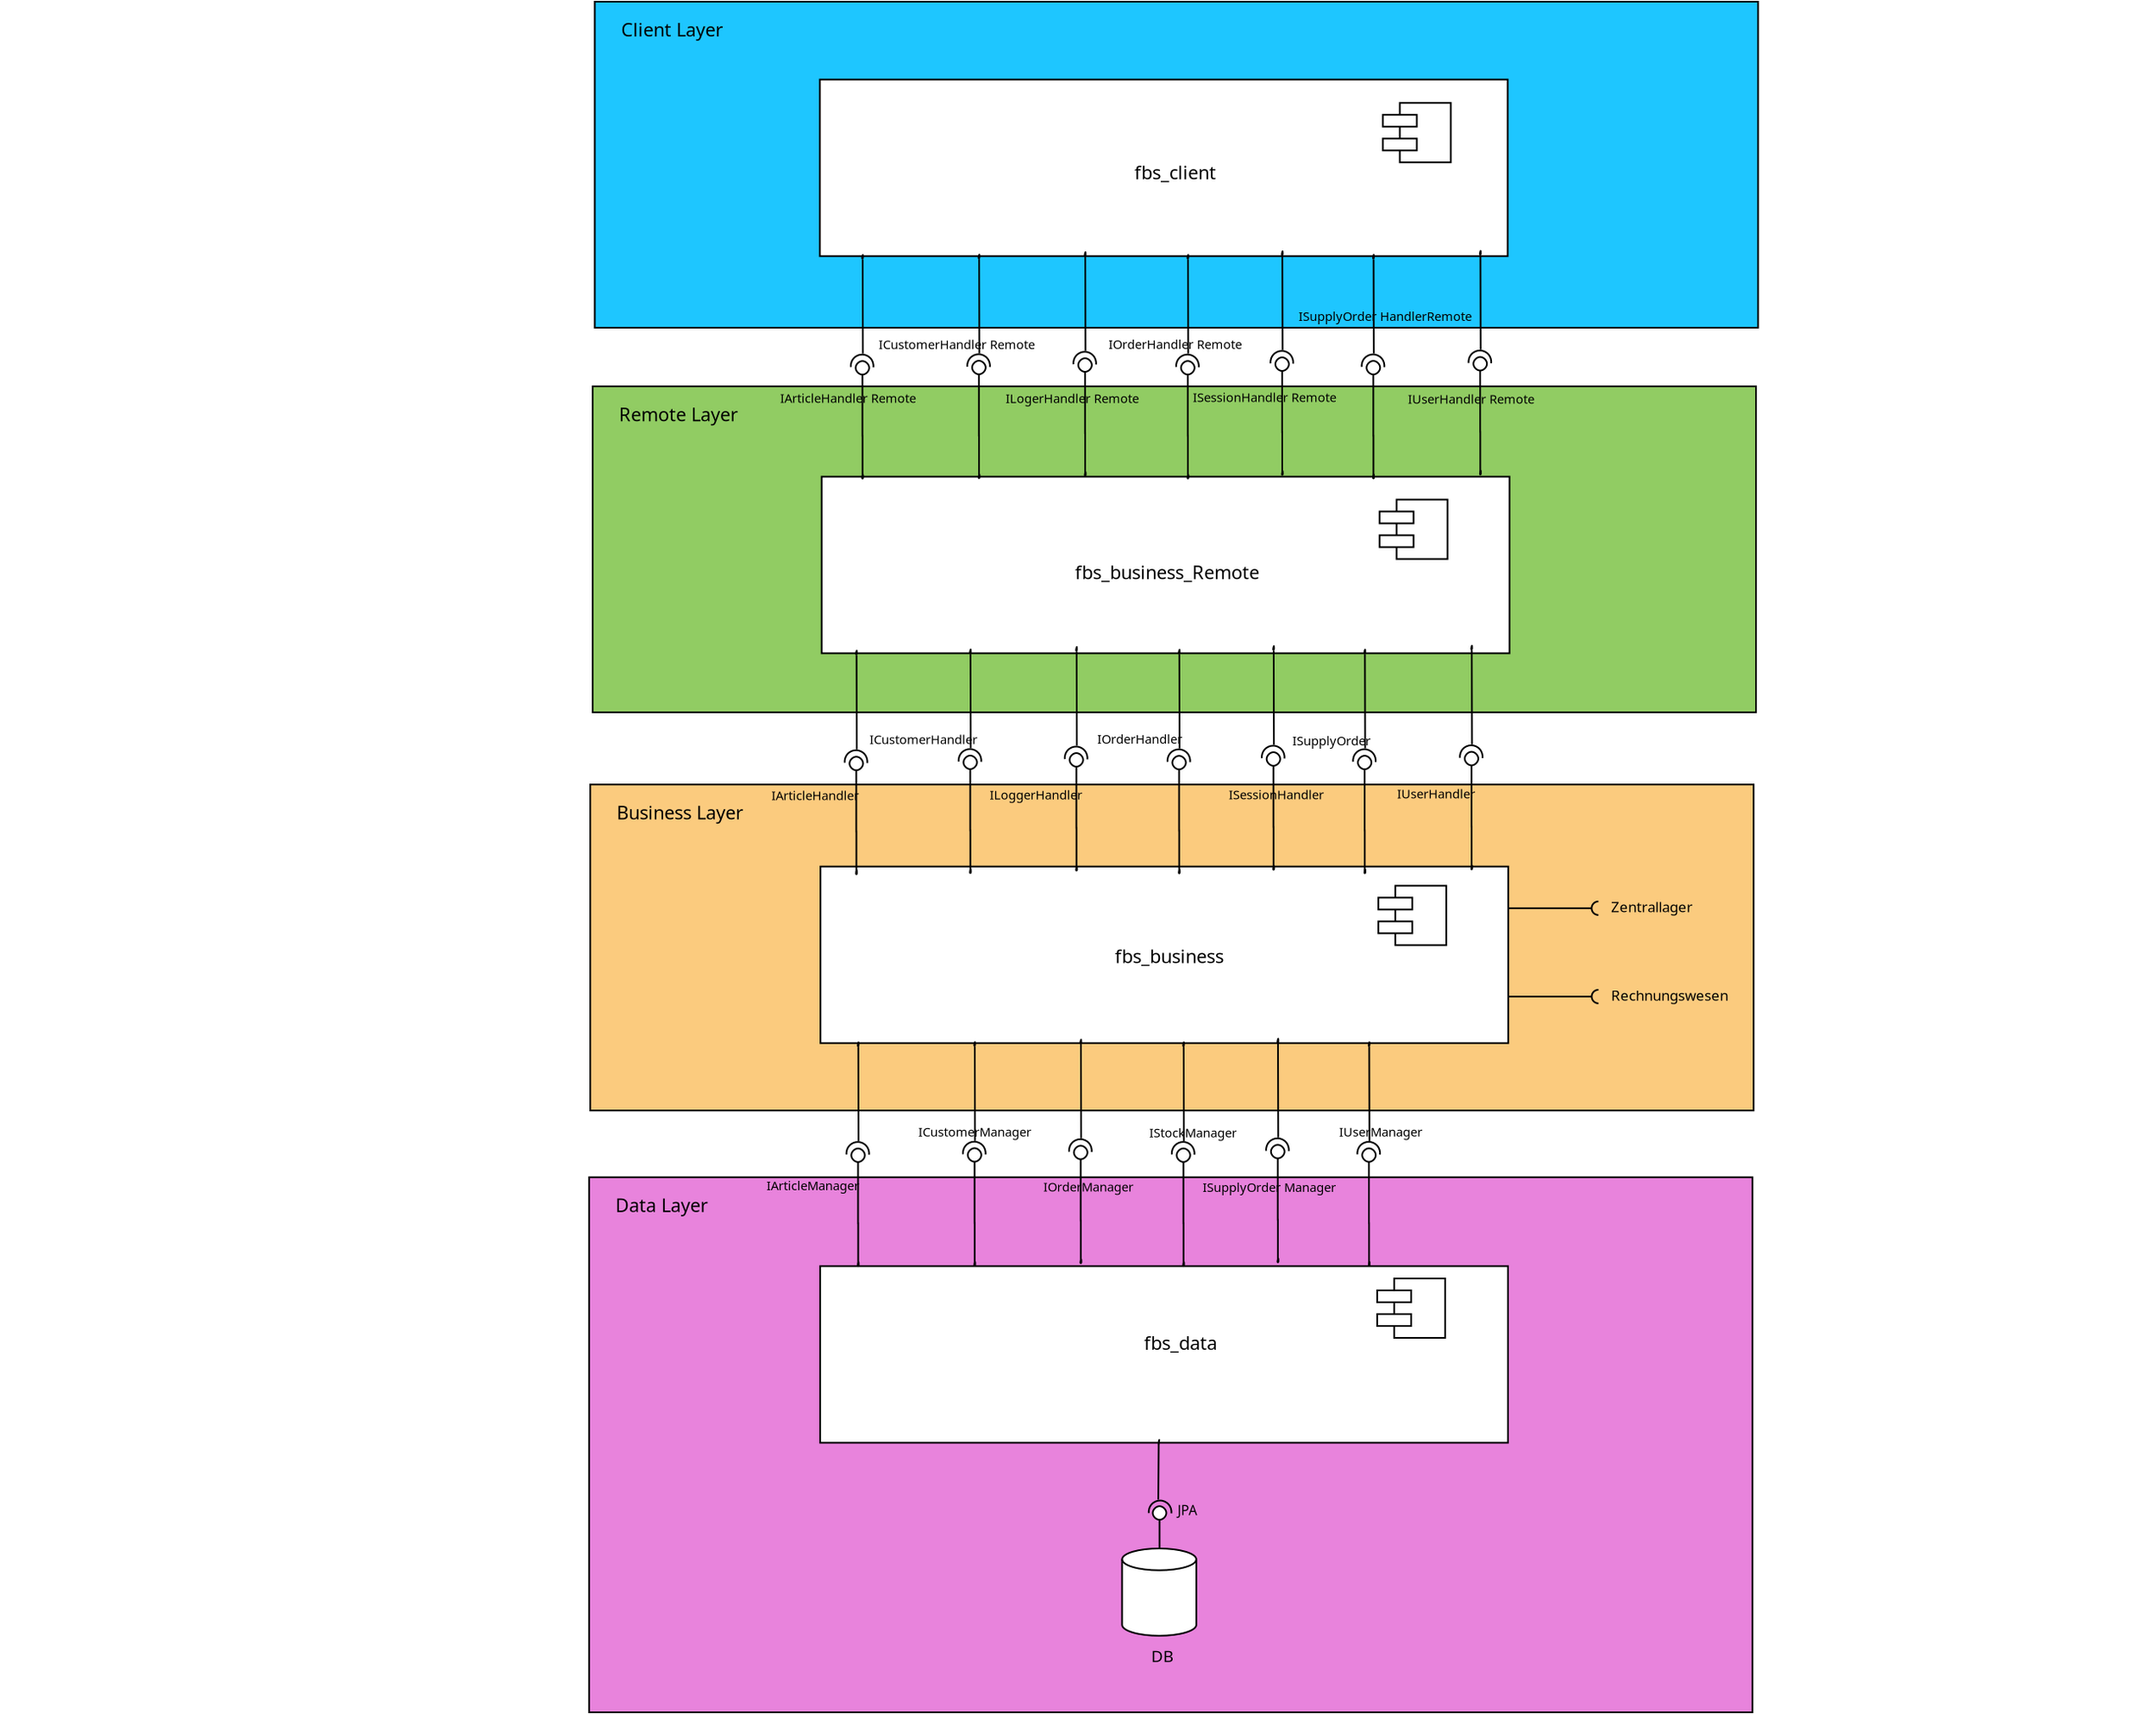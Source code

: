 <?xml version="1.0" encoding="UTF-8"?>
<dia:diagram xmlns:dia="http://www.lysator.liu.se/~alla/dia/">
  <dia:layer name="Background" visible="true" active="true">
    <dia:object type="Standard - Box" version="0" id="O0">
      <dia:attribute name="obj_pos">
        <dia:point val="21.45,-8.85"/>
      </dia:attribute>
      <dia:attribute name="obj_bb">
        <dia:rectangle val="21.4,-8.9;90,10.4"/>
      </dia:attribute>
      <dia:attribute name="elem_corner">
        <dia:point val="21.45,-8.85"/>
      </dia:attribute>
      <dia:attribute name="elem_width">
        <dia:real val="68.5"/>
      </dia:attribute>
      <dia:attribute name="elem_height">
        <dia:real val="19.2"/>
      </dia:attribute>
      <dia:attribute name="border_width">
        <dia:real val="0.1"/>
      </dia:attribute>
      <dia:attribute name="inner_color">
        <dia:color val="#1ec6ff"/>
      </dia:attribute>
      <dia:attribute name="show_background">
        <dia:boolean val="true"/>
      </dia:attribute>
    </dia:object>
    <dia:object type="Standard - Text" version="1" id="O1">
      <dia:attribute name="obj_pos">
        <dia:point val="23,-6.8"/>
      </dia:attribute>
      <dia:attribute name="obj_bb">
        <dia:rectangle val="23,-7.89;28.663,-6.575"/>
      </dia:attribute>
      <dia:attribute name="text">
        <dia:composite type="text">
          <dia:attribute name="string">
            <dia:string>#Client Layer#</dia:string>
          </dia:attribute>
          <dia:attribute name="font">
            <dia:font family="sans" style="0" name="Helvetica"/>
          </dia:attribute>
          <dia:attribute name="height">
            <dia:real val="1.361"/>
          </dia:attribute>
          <dia:attribute name="pos">
            <dia:point val="23,-6.8"/>
          </dia:attribute>
          <dia:attribute name="color">
            <dia:color val="#000000"/>
          </dia:attribute>
          <dia:attribute name="alignment">
            <dia:enum val="0"/>
          </dia:attribute>
        </dia:composite>
      </dia:attribute>
      <dia:attribute name="valign">
        <dia:enum val="3"/>
      </dia:attribute>
    </dia:object>
    <dia:object type="Standard - Box" version="0" id="O2">
      <dia:attribute name="obj_pos">
        <dia:point val="34.704,-4.266"/>
      </dia:attribute>
      <dia:attribute name="obj_bb">
        <dia:rectangle val="34.654,-4.316;75.254,6.184"/>
      </dia:attribute>
      <dia:attribute name="elem_corner">
        <dia:point val="34.704,-4.266"/>
      </dia:attribute>
      <dia:attribute name="elem_width">
        <dia:real val="40.5"/>
      </dia:attribute>
      <dia:attribute name="elem_height">
        <dia:real val="10.4"/>
      </dia:attribute>
      <dia:attribute name="border_width">
        <dia:real val="0.1"/>
      </dia:attribute>
      <dia:attribute name="show_background">
        <dia:boolean val="true"/>
      </dia:attribute>
    </dia:object>
    <dia:object type="Standard - Text" version="1" id="O3">
      <dia:attribute name="obj_pos">
        <dia:point val="53.232,1.616"/>
      </dia:attribute>
      <dia:attribute name="obj_bb">
        <dia:rectangle val="53.232,0.523;57.825,1.841"/>
      </dia:attribute>
      <dia:attribute name="text">
        <dia:composite type="text">
          <dia:attribute name="string">
            <dia:string>#fbs_client#</dia:string>
          </dia:attribute>
          <dia:attribute name="font">
            <dia:font family="sans" style="0" name="Helvetica"/>
          </dia:attribute>
          <dia:attribute name="height">
            <dia:real val="1.365"/>
          </dia:attribute>
          <dia:attribute name="pos">
            <dia:point val="53.232,1.616"/>
          </dia:attribute>
          <dia:attribute name="color">
            <dia:color val="#000000"/>
          </dia:attribute>
          <dia:attribute name="alignment">
            <dia:enum val="0"/>
          </dia:attribute>
        </dia:composite>
      </dia:attribute>
      <dia:attribute name="valign">
        <dia:enum val="3"/>
      </dia:attribute>
    </dia:object>
    <dia:object type="UML - Component" version="0" id="O4">
      <dia:attribute name="obj_pos">
        <dia:point val="67.854,-2.888"/>
      </dia:attribute>
      <dia:attribute name="obj_bb">
        <dia:rectangle val="67.804,-2.938;71.904,0.662"/>
      </dia:attribute>
      <dia:attribute name="meta">
        <dia:composite type="dict"/>
      </dia:attribute>
      <dia:attribute name="elem_corner">
        <dia:point val="67.854,-2.888"/>
      </dia:attribute>
      <dia:attribute name="elem_width">
        <dia:real val="4"/>
      </dia:attribute>
      <dia:attribute name="elem_height">
        <dia:real val="3.5"/>
      </dia:attribute>
      <dia:attribute name="line_colour">
        <dia:color val="#000000"/>
      </dia:attribute>
      <dia:attribute name="fill_colour">
        <dia:color val="#ffffff"/>
      </dia:attribute>
      <dia:attribute name="stereotype">
        <dia:string>##</dia:string>
      </dia:attribute>
      <dia:attribute name="text">
        <dia:composite type="text">
          <dia:attribute name="string">
            <dia:string>##</dia:string>
          </dia:attribute>
          <dia:attribute name="font">
            <dia:font family="sans" style="0" name="Helvetica"/>
          </dia:attribute>
          <dia:attribute name="height">
            <dia:real val="0.8"/>
          </dia:attribute>
          <dia:attribute name="pos">
            <dia:point val="70.254,-1.548"/>
          </dia:attribute>
          <dia:attribute name="color">
            <dia:color val="#000000"/>
          </dia:attribute>
          <dia:attribute name="alignment">
            <dia:enum val="0"/>
          </dia:attribute>
        </dia:composite>
      </dia:attribute>
    </dia:object>
    <dia:object type="Standard - Box" version="0" id="O5">
      <dia:attribute name="obj_pos">
        <dia:point val="21.328,13.806"/>
      </dia:attribute>
      <dia:attribute name="obj_bb">
        <dia:rectangle val="21.278,13.757;89.878,33.056"/>
      </dia:attribute>
      <dia:attribute name="elem_corner">
        <dia:point val="21.328,13.806"/>
      </dia:attribute>
      <dia:attribute name="elem_width">
        <dia:real val="68.5"/>
      </dia:attribute>
      <dia:attribute name="elem_height">
        <dia:real val="19.2"/>
      </dia:attribute>
      <dia:attribute name="border_width">
        <dia:real val="0.1"/>
      </dia:attribute>
      <dia:attribute name="inner_color">
        <dia:color val="#91cc63"/>
      </dia:attribute>
      <dia:attribute name="show_background">
        <dia:boolean val="true"/>
      </dia:attribute>
    </dia:object>
    <dia:object type="Standard - Text" version="1" id="O6">
      <dia:attribute name="obj_pos">
        <dia:point val="22.878,15.857"/>
      </dia:attribute>
      <dia:attribute name="obj_bb">
        <dia:rectangle val="22.878,14.767;29.535,16.081"/>
      </dia:attribute>
      <dia:attribute name="text">
        <dia:composite type="text">
          <dia:attribute name="string">
            <dia:string>#Remote Layer#</dia:string>
          </dia:attribute>
          <dia:attribute name="font">
            <dia:font family="sans" style="0" name="Helvetica"/>
          </dia:attribute>
          <dia:attribute name="height">
            <dia:real val="1.361"/>
          </dia:attribute>
          <dia:attribute name="pos">
            <dia:point val="22.878,15.857"/>
          </dia:attribute>
          <dia:attribute name="color">
            <dia:color val="#000000"/>
          </dia:attribute>
          <dia:attribute name="alignment">
            <dia:enum val="0"/>
          </dia:attribute>
        </dia:composite>
      </dia:attribute>
      <dia:attribute name="valign">
        <dia:enum val="3"/>
      </dia:attribute>
    </dia:object>
    <dia:object type="Standard - Box" version="0" id="O7">
      <dia:attribute name="obj_pos">
        <dia:point val="34.811,19.125"/>
      </dia:attribute>
      <dia:attribute name="obj_bb">
        <dia:rectangle val="34.761,19.075;75.361,29.575"/>
      </dia:attribute>
      <dia:attribute name="elem_corner">
        <dia:point val="34.811,19.125"/>
      </dia:attribute>
      <dia:attribute name="elem_width">
        <dia:real val="40.5"/>
      </dia:attribute>
      <dia:attribute name="elem_height">
        <dia:real val="10.4"/>
      </dia:attribute>
      <dia:attribute name="border_width">
        <dia:real val="0.1"/>
      </dia:attribute>
      <dia:attribute name="show_background">
        <dia:boolean val="true"/>
      </dia:attribute>
    </dia:object>
    <dia:object type="Standard - Text" version="1" id="O8">
      <dia:attribute name="obj_pos">
        <dia:point val="49.732,24.741"/>
      </dia:attribute>
      <dia:attribute name="obj_bb">
        <dia:rectangle val="49.732,24.082;60.182,25.4"/>
      </dia:attribute>
      <dia:attribute name="text">
        <dia:composite type="text">
          <dia:attribute name="string">
            <dia:string>#fbs_business_Remote#</dia:string>
          </dia:attribute>
          <dia:attribute name="font">
            <dia:font family="sans" style="0" name="Helvetica"/>
          </dia:attribute>
          <dia:attribute name="height">
            <dia:real val="1.365"/>
          </dia:attribute>
          <dia:attribute name="pos">
            <dia:point val="49.732,25.175"/>
          </dia:attribute>
          <dia:attribute name="color">
            <dia:color val="#000000"/>
          </dia:attribute>
          <dia:attribute name="alignment">
            <dia:enum val="0"/>
          </dia:attribute>
        </dia:composite>
      </dia:attribute>
      <dia:attribute name="valign">
        <dia:enum val="2"/>
      </dia:attribute>
    </dia:object>
    <dia:object type="UML - Component" version="0" id="O9">
      <dia:attribute name="obj_pos">
        <dia:point val="67.661,20.475"/>
      </dia:attribute>
      <dia:attribute name="obj_bb">
        <dia:rectangle val="67.611,20.425;71.711,24.025"/>
      </dia:attribute>
      <dia:attribute name="meta">
        <dia:composite type="dict"/>
      </dia:attribute>
      <dia:attribute name="elem_corner">
        <dia:point val="67.661,20.475"/>
      </dia:attribute>
      <dia:attribute name="elem_width">
        <dia:real val="4"/>
      </dia:attribute>
      <dia:attribute name="elem_height">
        <dia:real val="3.5"/>
      </dia:attribute>
      <dia:attribute name="line_colour">
        <dia:color val="#000000"/>
      </dia:attribute>
      <dia:attribute name="fill_colour">
        <dia:color val="#ffffff"/>
      </dia:attribute>
      <dia:attribute name="stereotype">
        <dia:string>##</dia:string>
      </dia:attribute>
      <dia:attribute name="text">
        <dia:composite type="text">
          <dia:attribute name="string">
            <dia:string>##</dia:string>
          </dia:attribute>
          <dia:attribute name="font">
            <dia:font family="sans" style="0" name="Helvetica"/>
          </dia:attribute>
          <dia:attribute name="height">
            <dia:real val="0.8"/>
          </dia:attribute>
          <dia:attribute name="pos">
            <dia:point val="70.061,21.815"/>
          </dia:attribute>
          <dia:attribute name="color">
            <dia:color val="#000000"/>
          </dia:attribute>
          <dia:attribute name="alignment">
            <dia:enum val="0"/>
          </dia:attribute>
        </dia:composite>
      </dia:attribute>
    </dia:object>
    <dia:object type="Standard - Box" version="0" id="O10">
      <dia:attribute name="obj_pos">
        <dia:point val="21.186,37.256"/>
      </dia:attribute>
      <dia:attribute name="obj_bb">
        <dia:rectangle val="21.137,37.206;89.737,56.506"/>
      </dia:attribute>
      <dia:attribute name="elem_corner">
        <dia:point val="21.186,37.256"/>
      </dia:attribute>
      <dia:attribute name="elem_width">
        <dia:real val="68.5"/>
      </dia:attribute>
      <dia:attribute name="elem_height">
        <dia:real val="19.2"/>
      </dia:attribute>
      <dia:attribute name="border_width">
        <dia:real val="0.1"/>
      </dia:attribute>
      <dia:attribute name="inner_color">
        <dia:color val="#fbcb7e"/>
      </dia:attribute>
      <dia:attribute name="show_background">
        <dia:boolean val="true"/>
      </dia:attribute>
    </dia:object>
    <dia:object type="Standard - Text" version="1" id="O11">
      <dia:attribute name="obj_pos">
        <dia:point val="22.736,39.306"/>
      </dia:attribute>
      <dia:attribute name="obj_bb">
        <dia:rectangle val="22.736,38.216;29.841,39.531"/>
      </dia:attribute>
      <dia:attribute name="text">
        <dia:composite type="text">
          <dia:attribute name="string">
            <dia:string>#Business Layer#</dia:string>
          </dia:attribute>
          <dia:attribute name="font">
            <dia:font family="sans" style="0" name="Helvetica"/>
          </dia:attribute>
          <dia:attribute name="height">
            <dia:real val="1.361"/>
          </dia:attribute>
          <dia:attribute name="pos">
            <dia:point val="22.736,39.306"/>
          </dia:attribute>
          <dia:attribute name="color">
            <dia:color val="#000000"/>
          </dia:attribute>
          <dia:attribute name="alignment">
            <dia:enum val="0"/>
          </dia:attribute>
        </dia:composite>
      </dia:attribute>
      <dia:attribute name="valign">
        <dia:enum val="3"/>
      </dia:attribute>
    </dia:object>
    <dia:object type="Standard - Box" version="0" id="O12">
      <dia:attribute name="obj_pos">
        <dia:point val="34.74,42.086"/>
      </dia:attribute>
      <dia:attribute name="obj_bb">
        <dia:rectangle val="34.69,42.036;75.29,52.536"/>
      </dia:attribute>
      <dia:attribute name="elem_corner">
        <dia:point val="34.74,42.086"/>
      </dia:attribute>
      <dia:attribute name="elem_width">
        <dia:real val="40.5"/>
      </dia:attribute>
      <dia:attribute name="elem_height">
        <dia:real val="10.4"/>
      </dia:attribute>
      <dia:attribute name="border_width">
        <dia:real val="0.1"/>
      </dia:attribute>
      <dia:attribute name="show_background">
        <dia:boolean val="true"/>
      </dia:attribute>
    </dia:object>
    <dia:object type="Standard - Text" version="1" id="O13">
      <dia:attribute name="obj_pos">
        <dia:point val="52.075,47.778"/>
      </dia:attribute>
      <dia:attribute name="obj_bb">
        <dia:rectangle val="52.075,46.685;58.225,48.003"/>
      </dia:attribute>
      <dia:attribute name="text">
        <dia:composite type="text">
          <dia:attribute name="string">
            <dia:string>#fbs_business#</dia:string>
          </dia:attribute>
          <dia:attribute name="font">
            <dia:font family="sans" style="0" name="Helvetica"/>
          </dia:attribute>
          <dia:attribute name="height">
            <dia:real val="1.365"/>
          </dia:attribute>
          <dia:attribute name="pos">
            <dia:point val="52.075,47.778"/>
          </dia:attribute>
          <dia:attribute name="color">
            <dia:color val="#000000"/>
          </dia:attribute>
          <dia:attribute name="alignment">
            <dia:enum val="0"/>
          </dia:attribute>
        </dia:composite>
      </dia:attribute>
      <dia:attribute name="valign">
        <dia:enum val="3"/>
      </dia:attribute>
    </dia:object>
    <dia:object type="UML - Component" version="0" id="O14">
      <dia:attribute name="obj_pos">
        <dia:point val="67.59,43.218"/>
      </dia:attribute>
      <dia:attribute name="obj_bb">
        <dia:rectangle val="67.54,43.168;71.64,46.768"/>
      </dia:attribute>
      <dia:attribute name="meta">
        <dia:composite type="dict"/>
      </dia:attribute>
      <dia:attribute name="elem_corner">
        <dia:point val="67.59,43.218"/>
      </dia:attribute>
      <dia:attribute name="elem_width">
        <dia:real val="4"/>
      </dia:attribute>
      <dia:attribute name="elem_height">
        <dia:real val="3.5"/>
      </dia:attribute>
      <dia:attribute name="line_colour">
        <dia:color val="#000000"/>
      </dia:attribute>
      <dia:attribute name="fill_colour">
        <dia:color val="#ffffff"/>
      </dia:attribute>
      <dia:attribute name="stereotype">
        <dia:string>##</dia:string>
      </dia:attribute>
      <dia:attribute name="text">
        <dia:composite type="text">
          <dia:attribute name="string">
            <dia:string>##</dia:string>
          </dia:attribute>
          <dia:attribute name="font">
            <dia:font family="sans" style="0" name="Helvetica"/>
          </dia:attribute>
          <dia:attribute name="height">
            <dia:real val="0.8"/>
          </dia:attribute>
          <dia:attribute name="pos">
            <dia:point val="69.99,44.558"/>
          </dia:attribute>
          <dia:attribute name="color">
            <dia:color val="#000000"/>
          </dia:attribute>
          <dia:attribute name="alignment">
            <dia:enum val="0"/>
          </dia:attribute>
        </dia:composite>
      </dia:attribute>
    </dia:object>
    <dia:object type="Standard - Box" version="0" id="O15">
      <dia:attribute name="obj_pos">
        <dia:point val="21.116,60.386"/>
      </dia:attribute>
      <dia:attribute name="obj_bb">
        <dia:rectangle val="21.066,60.336;89.666,91.95"/>
      </dia:attribute>
      <dia:attribute name="elem_corner">
        <dia:point val="21.116,60.386"/>
      </dia:attribute>
      <dia:attribute name="elem_width">
        <dia:real val="68.5"/>
      </dia:attribute>
      <dia:attribute name="elem_height">
        <dia:real val="31.515"/>
      </dia:attribute>
      <dia:attribute name="border_width">
        <dia:real val="0.1"/>
      </dia:attribute>
      <dia:attribute name="inner_color">
        <dia:color val="#e883dc"/>
      </dia:attribute>
      <dia:attribute name="show_background">
        <dia:boolean val="true"/>
      </dia:attribute>
    </dia:object>
    <dia:object type="Standard - Text" version="1" id="O16">
      <dia:attribute name="obj_pos">
        <dia:point val="22.666,62.435"/>
      </dia:attribute>
      <dia:attribute name="obj_bb">
        <dia:rectangle val="22.666,61.346;27.878,62.66"/>
      </dia:attribute>
      <dia:attribute name="text">
        <dia:composite type="text">
          <dia:attribute name="string">
            <dia:string>#Data Layer#</dia:string>
          </dia:attribute>
          <dia:attribute name="font">
            <dia:font family="sans" style="0" name="Helvetica"/>
          </dia:attribute>
          <dia:attribute name="height">
            <dia:real val="1.361"/>
          </dia:attribute>
          <dia:attribute name="pos">
            <dia:point val="22.666,62.435"/>
          </dia:attribute>
          <dia:attribute name="color">
            <dia:color val="#000000"/>
          </dia:attribute>
          <dia:attribute name="alignment">
            <dia:enum val="0"/>
          </dia:attribute>
        </dia:composite>
      </dia:attribute>
      <dia:attribute name="valign">
        <dia:enum val="3"/>
      </dia:attribute>
    </dia:object>
    <dia:object type="Standard - Box" version="0" id="O17">
      <dia:attribute name="obj_pos">
        <dia:point val="34.72,65.623"/>
      </dia:attribute>
      <dia:attribute name="obj_bb">
        <dia:rectangle val="34.67,65.573;75.27,76.073"/>
      </dia:attribute>
      <dia:attribute name="elem_corner">
        <dia:point val="34.72,65.623"/>
      </dia:attribute>
      <dia:attribute name="elem_width">
        <dia:real val="40.5"/>
      </dia:attribute>
      <dia:attribute name="elem_height">
        <dia:real val="10.4"/>
      </dia:attribute>
      <dia:attribute name="border_width">
        <dia:real val="0.1"/>
      </dia:attribute>
      <dia:attribute name="show_background">
        <dia:boolean val="true"/>
      </dia:attribute>
    </dia:object>
    <dia:object type="Standard - Text" version="1" id="O18">
      <dia:attribute name="obj_pos">
        <dia:point val="53.788,70.551"/>
      </dia:attribute>
      <dia:attribute name="obj_bb">
        <dia:rectangle val="53.788,69.458;57.941,70.776"/>
      </dia:attribute>
      <dia:attribute name="text">
        <dia:composite type="text">
          <dia:attribute name="string">
            <dia:string>#fbs_data#</dia:string>
          </dia:attribute>
          <dia:attribute name="font">
            <dia:font family="sans" style="0" name="Helvetica"/>
          </dia:attribute>
          <dia:attribute name="height">
            <dia:real val="1.365"/>
          </dia:attribute>
          <dia:attribute name="pos">
            <dia:point val="53.788,70.551"/>
          </dia:attribute>
          <dia:attribute name="color">
            <dia:color val="#000000"/>
          </dia:attribute>
          <dia:attribute name="alignment">
            <dia:enum val="0"/>
          </dia:attribute>
        </dia:composite>
      </dia:attribute>
      <dia:attribute name="valign">
        <dia:enum val="3"/>
      </dia:attribute>
    </dia:object>
    <dia:object type="UML - Component" version="0" id="O19">
      <dia:attribute name="obj_pos">
        <dia:point val="67.52,66.347"/>
      </dia:attribute>
      <dia:attribute name="obj_bb">
        <dia:rectangle val="67.47,66.297;71.57,69.897"/>
      </dia:attribute>
      <dia:attribute name="meta">
        <dia:composite type="dict"/>
      </dia:attribute>
      <dia:attribute name="elem_corner">
        <dia:point val="67.52,66.347"/>
      </dia:attribute>
      <dia:attribute name="elem_width">
        <dia:real val="4"/>
      </dia:attribute>
      <dia:attribute name="elem_height">
        <dia:real val="3.5"/>
      </dia:attribute>
      <dia:attribute name="line_colour">
        <dia:color val="#000000"/>
      </dia:attribute>
      <dia:attribute name="fill_colour">
        <dia:color val="#ffffff"/>
      </dia:attribute>
      <dia:attribute name="stereotype">
        <dia:string>##</dia:string>
      </dia:attribute>
      <dia:attribute name="text">
        <dia:composite type="text">
          <dia:attribute name="string">
            <dia:string>##</dia:string>
          </dia:attribute>
          <dia:attribute name="font">
            <dia:font family="sans" style="0" name="Helvetica"/>
          </dia:attribute>
          <dia:attribute name="height">
            <dia:real val="0.8"/>
          </dia:attribute>
          <dia:attribute name="pos">
            <dia:point val="69.92,67.687"/>
          </dia:attribute>
          <dia:attribute name="color">
            <dia:color val="#000000"/>
          </dia:attribute>
          <dia:attribute name="alignment">
            <dia:enum val="0"/>
          </dia:attribute>
        </dia:composite>
      </dia:attribute>
    </dia:object>
    <dia:group>
      <dia:object type="UML - Component Feature" version="1" id="O20">
        <dia:attribute name="obj_pos">
          <dia:point val="37.216,19.238"/>
        </dia:attribute>
        <dia:attribute name="obj_bb">
          <dia:rectangle val="-13.16,8.545;38.116,20.137"/>
        </dia:attribute>
        <dia:attribute name="meta">
          <dia:composite type="dict"/>
        </dia:attribute>
        <dia:attribute name="orth_points">
          <dia:point val="37.216,19.238"/>
          <dia:point val="37.216,16.72"/>
          <dia:point val="37.21,16.72"/>
          <dia:point val="37.21,12.264"/>
        </dia:attribute>
        <dia:attribute name="orth_orient">
          <dia:enum val="1"/>
          <dia:enum val="0"/>
          <dia:enum val="1"/>
        </dia:attribute>
        <dia:attribute name="orth_autoroute">
          <dia:boolean val="false"/>
        </dia:attribute>
        <dia:attribute name="line_colour">
          <dia:color val="#000000"/>
        </dia:attribute>
        <dia:attribute name="role">
          <dia:enum val="0"/>
        </dia:attribute>
        <dia:attribute name="text">
          <dia:composite type="text">
            <dia:attribute name="string">
              <dia:string>##</dia:string>
            </dia:attribute>
            <dia:attribute name="font">
              <dia:font family="monospace" style="0" name="Courier"/>
            </dia:attribute>
            <dia:attribute name="height">
              <dia:real val="0.8"/>
            </dia:attribute>
            <dia:attribute name="pos">
              <dia:point val="-13.16,9.077"/>
            </dia:attribute>
            <dia:attribute name="color">
              <dia:color val="#000000"/>
            </dia:attribute>
            <dia:attribute name="alignment">
              <dia:enum val="1"/>
            </dia:attribute>
          </dia:composite>
        </dia:attribute>
        <dia:attribute name="text_pos">
          <dia:point val="-13.16,9.077"/>
        </dia:attribute>
        <dia:connections>
          <dia:connection handle="0" to="O24" connection="2"/>
        </dia:connections>
      </dia:object>
      <dia:object type="Standard - Arc" version="0" id="O21">
        <dia:attribute name="obj_pos">
          <dia:point val="37.855,12.684"/>
        </dia:attribute>
        <dia:attribute name="obj_bb">
          <dia:rectangle val="36.475,11.882;37.911,12.735"/>
        </dia:attribute>
        <dia:attribute name="conn_endpoints">
          <dia:point val="37.855,12.684"/>
          <dia:point val="36.529,12.669"/>
        </dia:attribute>
        <dia:attribute name="curve_distance">
          <dia:real val="0.745"/>
        </dia:attribute>
        <dia:attribute name="line_width">
          <dia:real val="0.1"/>
        </dia:attribute>
      </dia:object>
      <dia:object type="Standard - Line" version="0" id="O22">
        <dia:attribute name="obj_pos">
          <dia:point val="37.238,11.878"/>
        </dia:attribute>
        <dia:attribute name="obj_bb">
          <dia:rectangle val="37.174,6.281;37.288,11.928"/>
        </dia:attribute>
        <dia:attribute name="conn_endpoints">
          <dia:point val="37.238,11.878"/>
          <dia:point val="37.224,6.332"/>
        </dia:attribute>
        <dia:attribute name="numcp">
          <dia:int val="1"/>
        </dia:attribute>
        <dia:connections>
          <dia:connection handle="1" to="O23" connection="4"/>
        </dia:connections>
      </dia:object>
      <dia:object type="Standard - Beziergon" version="0" id="O23">
        <dia:attribute name="obj_pos">
          <dia:point val="37.238,6.071"/>
        </dia:attribute>
        <dia:attribute name="obj_bb">
          <dia:rectangle val="37.142,6.014;37.294,6.339"/>
        </dia:attribute>
        <dia:attribute name="bez_points">
          <dia:point val="37.238,6.071"/>
          <dia:point val="37.238,6.126"/>
          <dia:point val="37.265,6.289"/>
          <dia:point val="37.21,6.289"/>
          <dia:point val="37.156,6.289"/>
          <dia:point val="37.238,6.017"/>
        </dia:attribute>
        <dia:attribute name="corner_types">
          <dia:enum val="1815957580"/>
          <dia:enum val="0"/>
          <dia:enum val="0"/>
        </dia:attribute>
        <dia:attribute name="line_width">
          <dia:real val="0.1"/>
        </dia:attribute>
        <dia:attribute name="inner_color">
          <dia:color val="#000000"/>
        </dia:attribute>
        <dia:attribute name="show_background">
          <dia:boolean val="true"/>
        </dia:attribute>
      </dia:object>
      <dia:object type="Standard - Beziergon" version="0" id="O24">
        <dia:attribute name="obj_pos">
          <dia:point val="37.244,19.019"/>
        </dia:attribute>
        <dia:attribute name="obj_bb">
          <dia:rectangle val="37.148,18.962;37.3,19.288"/>
        </dia:attribute>
        <dia:attribute name="bez_points">
          <dia:point val="37.244,19.019"/>
          <dia:point val="37.244,19.074"/>
          <dia:point val="37.271,19.238"/>
          <dia:point val="37.216,19.238"/>
          <dia:point val="37.162,19.238"/>
          <dia:point val="37.244,18.965"/>
        </dia:attribute>
        <dia:attribute name="corner_types">
          <dia:enum val="1815957580"/>
          <dia:enum val="0"/>
          <dia:enum val="0"/>
        </dia:attribute>
        <dia:attribute name="line_width">
          <dia:real val="0.1"/>
        </dia:attribute>
        <dia:attribute name="inner_color">
          <dia:color val="#000000"/>
        </dia:attribute>
        <dia:attribute name="show_background">
          <dia:boolean val="true"/>
        </dia:attribute>
      </dia:object>
    </dia:group>
    <dia:group>
      <dia:object type="UML - Component Feature" version="1" id="O25">
        <dia:attribute name="obj_pos">
          <dia:point val="44.076,19.22"/>
        </dia:attribute>
        <dia:attribute name="obj_bb">
          <dia:rectangle val="-6.3,8.527;44.976,20.12"/>
        </dia:attribute>
        <dia:attribute name="meta">
          <dia:composite type="dict"/>
        </dia:attribute>
        <dia:attribute name="orth_points">
          <dia:point val="44.076,19.22"/>
          <dia:point val="44.076,16.703"/>
          <dia:point val="44.069,16.703"/>
          <dia:point val="44.069,12.246"/>
        </dia:attribute>
        <dia:attribute name="orth_orient">
          <dia:enum val="1"/>
          <dia:enum val="0"/>
          <dia:enum val="1"/>
        </dia:attribute>
        <dia:attribute name="orth_autoroute">
          <dia:boolean val="false"/>
        </dia:attribute>
        <dia:attribute name="line_colour">
          <dia:color val="#000000"/>
        </dia:attribute>
        <dia:attribute name="role">
          <dia:enum val="0"/>
        </dia:attribute>
        <dia:attribute name="text">
          <dia:composite type="text">
            <dia:attribute name="string">
              <dia:string>##</dia:string>
            </dia:attribute>
            <dia:attribute name="font">
              <dia:font family="monospace" style="0" name="Courier"/>
            </dia:attribute>
            <dia:attribute name="height">
              <dia:real val="0.8"/>
            </dia:attribute>
            <dia:attribute name="pos">
              <dia:point val="-6.3,9.06"/>
            </dia:attribute>
            <dia:attribute name="color">
              <dia:color val="#000000"/>
            </dia:attribute>
            <dia:attribute name="alignment">
              <dia:enum val="1"/>
            </dia:attribute>
          </dia:composite>
        </dia:attribute>
        <dia:attribute name="text_pos">
          <dia:point val="-6.3,9.06"/>
        </dia:attribute>
        <dia:connections>
          <dia:connection handle="0" to="O29" connection="2"/>
        </dia:connections>
      </dia:object>
      <dia:object type="Standard - Arc" version="0" id="O26">
        <dia:attribute name="obj_pos">
          <dia:point val="44.715,12.667"/>
        </dia:attribute>
        <dia:attribute name="obj_bb">
          <dia:rectangle val="43.334,11.864;44.77,12.717"/>
        </dia:attribute>
        <dia:attribute name="conn_endpoints">
          <dia:point val="44.715,12.667"/>
          <dia:point val="43.388,12.651"/>
        </dia:attribute>
        <dia:attribute name="curve_distance">
          <dia:real val="0.745"/>
        </dia:attribute>
        <dia:attribute name="line_width">
          <dia:real val="0.1"/>
        </dia:attribute>
      </dia:object>
      <dia:object type="Standard - Line" version="0" id="O27">
        <dia:attribute name="obj_pos">
          <dia:point val="44.097,11.861"/>
        </dia:attribute>
        <dia:attribute name="obj_bb">
          <dia:rectangle val="44.033,6.264;44.147,11.911"/>
        </dia:attribute>
        <dia:attribute name="conn_endpoints">
          <dia:point val="44.097,11.861"/>
          <dia:point val="44.084,6.314"/>
        </dia:attribute>
        <dia:attribute name="numcp">
          <dia:int val="1"/>
        </dia:attribute>
        <dia:connections>
          <dia:connection handle="1" to="O28" connection="4"/>
        </dia:connections>
      </dia:object>
      <dia:object type="Standard - Beziergon" version="0" id="O28">
        <dia:attribute name="obj_pos">
          <dia:point val="44.097,6.054"/>
        </dia:attribute>
        <dia:attribute name="obj_bb">
          <dia:rectangle val="44.001,5.996;44.154,6.322"/>
        </dia:attribute>
        <dia:attribute name="bez_points">
          <dia:point val="44.097,6.054"/>
          <dia:point val="44.097,6.108"/>
          <dia:point val="44.124,6.272"/>
          <dia:point val="44.07,6.272"/>
          <dia:point val="44.015,6.272"/>
          <dia:point val="44.097,5.999"/>
        </dia:attribute>
        <dia:attribute name="corner_types">
          <dia:enum val="1815957580"/>
          <dia:enum val="0"/>
          <dia:enum val="0"/>
        </dia:attribute>
        <dia:attribute name="line_width">
          <dia:real val="0.1"/>
        </dia:attribute>
        <dia:attribute name="inner_color">
          <dia:color val="#000000"/>
        </dia:attribute>
        <dia:attribute name="show_background">
          <dia:boolean val="true"/>
        </dia:attribute>
      </dia:object>
      <dia:object type="Standard - Beziergon" version="0" id="O29">
        <dia:attribute name="obj_pos">
          <dia:point val="44.103,19.002"/>
        </dia:attribute>
        <dia:attribute name="obj_bb">
          <dia:rectangle val="44.007,18.945;44.16,19.27"/>
        </dia:attribute>
        <dia:attribute name="bez_points">
          <dia:point val="44.103,19.002"/>
          <dia:point val="44.103,19.056"/>
          <dia:point val="44.13,19.22"/>
          <dia:point val="44.076,19.22"/>
          <dia:point val="44.021,19.22"/>
          <dia:point val="44.103,18.948"/>
        </dia:attribute>
        <dia:attribute name="corner_types">
          <dia:enum val="1815957580"/>
          <dia:enum val="0"/>
          <dia:enum val="0"/>
        </dia:attribute>
        <dia:attribute name="line_width">
          <dia:real val="0.1"/>
        </dia:attribute>
        <dia:attribute name="inner_color">
          <dia:color val="#000000"/>
        </dia:attribute>
        <dia:attribute name="show_background">
          <dia:boolean val="true"/>
        </dia:attribute>
      </dia:object>
    </dia:group>
    <dia:object type="Standard - Text" version="1" id="O30">
      <dia:attribute name="obj_pos">
        <dia:point val="32.368,14.772"/>
      </dia:attribute>
      <dia:attribute name="obj_bb">
        <dia:rectangle val="32.368,14.037;39.898,14.925"/>
      </dia:attribute>
      <dia:attribute name="text">
        <dia:composite type="text">
          <dia:attribute name="string">
            <dia:string>#IArticleHandler Remote#</dia:string>
          </dia:attribute>
          <dia:attribute name="font">
            <dia:font family="sans" style="0" name="Helvetica"/>
          </dia:attribute>
          <dia:attribute name="height">
            <dia:real val="0.92"/>
          </dia:attribute>
          <dia:attribute name="pos">
            <dia:point val="32.368,14.772"/>
          </dia:attribute>
          <dia:attribute name="color">
            <dia:color val="#000000"/>
          </dia:attribute>
          <dia:attribute name="alignment">
            <dia:enum val="0"/>
          </dia:attribute>
        </dia:composite>
      </dia:attribute>
      <dia:attribute name="valign">
        <dia:enum val="3"/>
      </dia:attribute>
    </dia:object>
    <dia:object type="Standard - Text" version="1" id="O31">
      <dia:attribute name="obj_pos">
        <dia:point val="38.166,11.616"/>
      </dia:attribute>
      <dia:attribute name="obj_bb">
        <dia:rectangle val="38.166,10.881;46.779,11.768"/>
      </dia:attribute>
      <dia:attribute name="text">
        <dia:composite type="text">
          <dia:attribute name="string">
            <dia:string>#ICustomerHandler Remote#</dia:string>
          </dia:attribute>
          <dia:attribute name="font">
            <dia:font family="sans" style="0" name="Helvetica"/>
          </dia:attribute>
          <dia:attribute name="height">
            <dia:real val="0.92"/>
          </dia:attribute>
          <dia:attribute name="pos">
            <dia:point val="38.166,11.616"/>
          </dia:attribute>
          <dia:attribute name="color">
            <dia:color val="#000000"/>
          </dia:attribute>
          <dia:attribute name="alignment">
            <dia:enum val="0"/>
          </dia:attribute>
        </dia:composite>
      </dia:attribute>
      <dia:attribute name="valign">
        <dia:enum val="3"/>
      </dia:attribute>
    </dia:object>
    <dia:group>
      <dia:object type="UML - Component Feature" version="1" id="O32">
        <dia:attribute name="obj_pos">
          <dia:point val="50.325,19.074"/>
        </dia:attribute>
        <dia:attribute name="obj_bb">
          <dia:rectangle val="-0.051,8.381;51.225,19.974"/>
        </dia:attribute>
        <dia:attribute name="meta">
          <dia:composite type="dict"/>
        </dia:attribute>
        <dia:attribute name="orth_points">
          <dia:point val="50.325,19.074"/>
          <dia:point val="50.325,16.557"/>
          <dia:point val="50.319,16.557"/>
          <dia:point val="50.319,12.1"/>
        </dia:attribute>
        <dia:attribute name="orth_orient">
          <dia:enum val="1"/>
          <dia:enum val="0"/>
          <dia:enum val="1"/>
        </dia:attribute>
        <dia:attribute name="orth_autoroute">
          <dia:boolean val="false"/>
        </dia:attribute>
        <dia:attribute name="line_colour">
          <dia:color val="#000000"/>
        </dia:attribute>
        <dia:attribute name="role">
          <dia:enum val="0"/>
        </dia:attribute>
        <dia:attribute name="text">
          <dia:composite type="text">
            <dia:attribute name="string">
              <dia:string>##</dia:string>
            </dia:attribute>
            <dia:attribute name="font">
              <dia:font family="monospace" style="0" name="Courier"/>
            </dia:attribute>
            <dia:attribute name="height">
              <dia:real val="0.8"/>
            </dia:attribute>
            <dia:attribute name="pos">
              <dia:point val="-0.051,8.914"/>
            </dia:attribute>
            <dia:attribute name="color">
              <dia:color val="#000000"/>
            </dia:attribute>
            <dia:attribute name="alignment">
              <dia:enum val="1"/>
            </dia:attribute>
          </dia:composite>
        </dia:attribute>
        <dia:attribute name="text_pos">
          <dia:point val="-0.051,8.914"/>
        </dia:attribute>
        <dia:connections>
          <dia:connection handle="0" to="O36" connection="2"/>
        </dia:connections>
      </dia:object>
      <dia:object type="Standard - Arc" version="0" id="O33">
        <dia:attribute name="obj_pos">
          <dia:point val="50.964,12.52"/>
        </dia:attribute>
        <dia:attribute name="obj_bb">
          <dia:rectangle val="49.584,11.718;51.019,12.571"/>
        </dia:attribute>
        <dia:attribute name="conn_endpoints">
          <dia:point val="50.964,12.52"/>
          <dia:point val="49.637,12.505"/>
        </dia:attribute>
        <dia:attribute name="curve_distance">
          <dia:real val="0.745"/>
        </dia:attribute>
        <dia:attribute name="line_width">
          <dia:real val="0.1"/>
        </dia:attribute>
      </dia:object>
      <dia:object type="Standard - Line" version="0" id="O34">
        <dia:attribute name="obj_pos">
          <dia:point val="50.346,11.714"/>
        </dia:attribute>
        <dia:attribute name="obj_bb">
          <dia:rectangle val="50.283,6.118;50.396,11.764"/>
        </dia:attribute>
        <dia:attribute name="conn_endpoints">
          <dia:point val="50.346,11.714"/>
          <dia:point val="50.333,6.168"/>
        </dia:attribute>
        <dia:attribute name="numcp">
          <dia:int val="1"/>
        </dia:attribute>
        <dia:connections>
          <dia:connection handle="1" to="O35" connection="4"/>
        </dia:connections>
      </dia:object>
      <dia:object type="Standard - Beziergon" version="0" id="O35">
        <dia:attribute name="obj_pos">
          <dia:point val="50.346,5.907"/>
        </dia:attribute>
        <dia:attribute name="obj_bb">
          <dia:rectangle val="50.25,5.85;50.403,6.175"/>
        </dia:attribute>
        <dia:attribute name="bez_points">
          <dia:point val="50.346,5.907"/>
          <dia:point val="50.346,5.962"/>
          <dia:point val="50.373,6.125"/>
          <dia:point val="50.319,6.125"/>
          <dia:point val="50.264,6.125"/>
          <dia:point val="50.346,5.853"/>
        </dia:attribute>
        <dia:attribute name="corner_types">
          <dia:enum val="1815957580"/>
          <dia:enum val="0"/>
          <dia:enum val="0"/>
        </dia:attribute>
        <dia:attribute name="line_width">
          <dia:real val="0.1"/>
        </dia:attribute>
        <dia:attribute name="inner_color">
          <dia:color val="#000000"/>
        </dia:attribute>
        <dia:attribute name="show_background">
          <dia:boolean val="true"/>
        </dia:attribute>
      </dia:object>
      <dia:object type="Standard - Beziergon" version="0" id="O36">
        <dia:attribute name="obj_pos">
          <dia:point val="50.352,18.856"/>
        </dia:attribute>
        <dia:attribute name="obj_bb">
          <dia:rectangle val="50.256,18.798;50.409,19.124"/>
        </dia:attribute>
        <dia:attribute name="bez_points">
          <dia:point val="50.352,18.856"/>
          <dia:point val="50.352,18.91"/>
          <dia:point val="50.38,19.074"/>
          <dia:point val="50.325,19.074"/>
          <dia:point val="50.27,19.074"/>
          <dia:point val="50.352,18.801"/>
        </dia:attribute>
        <dia:attribute name="corner_types">
          <dia:enum val="1815957580"/>
          <dia:enum val="0"/>
          <dia:enum val="0"/>
        </dia:attribute>
        <dia:attribute name="line_width">
          <dia:real val="0.1"/>
        </dia:attribute>
        <dia:attribute name="inner_color">
          <dia:color val="#000000"/>
        </dia:attribute>
        <dia:attribute name="show_background">
          <dia:boolean val="true"/>
        </dia:attribute>
      </dia:object>
    </dia:group>
    <dia:group>
      <dia:object type="UML - Component Feature" version="1" id="O37">
        <dia:attribute name="obj_pos">
          <dia:point val="56.374,19.235"/>
        </dia:attribute>
        <dia:attribute name="obj_bb">
          <dia:rectangle val="5.998,8.543;57.274,20.135"/>
        </dia:attribute>
        <dia:attribute name="meta">
          <dia:composite type="dict"/>
        </dia:attribute>
        <dia:attribute name="orth_points">
          <dia:point val="56.374,19.235"/>
          <dia:point val="56.374,16.718"/>
          <dia:point val="56.368,16.718"/>
          <dia:point val="56.368,12.261"/>
        </dia:attribute>
        <dia:attribute name="orth_orient">
          <dia:enum val="1"/>
          <dia:enum val="0"/>
          <dia:enum val="1"/>
        </dia:attribute>
        <dia:attribute name="orth_autoroute">
          <dia:boolean val="false"/>
        </dia:attribute>
        <dia:attribute name="line_colour">
          <dia:color val="#000000"/>
        </dia:attribute>
        <dia:attribute name="role">
          <dia:enum val="0"/>
        </dia:attribute>
        <dia:attribute name="text">
          <dia:composite type="text">
            <dia:attribute name="string">
              <dia:string>##</dia:string>
            </dia:attribute>
            <dia:attribute name="font">
              <dia:font family="monospace" style="0" name="Courier"/>
            </dia:attribute>
            <dia:attribute name="height">
              <dia:real val="0.8"/>
            </dia:attribute>
            <dia:attribute name="pos">
              <dia:point val="5.998,9.075"/>
            </dia:attribute>
            <dia:attribute name="color">
              <dia:color val="#000000"/>
            </dia:attribute>
            <dia:attribute name="alignment">
              <dia:enum val="1"/>
            </dia:attribute>
          </dia:composite>
        </dia:attribute>
        <dia:attribute name="text_pos">
          <dia:point val="5.998,9.075"/>
        </dia:attribute>
        <dia:connections>
          <dia:connection handle="0" to="O41" connection="2"/>
        </dia:connections>
      </dia:object>
      <dia:object type="Standard - Arc" version="0" id="O38">
        <dia:attribute name="obj_pos">
          <dia:point val="57.013,12.682"/>
        </dia:attribute>
        <dia:attribute name="obj_bb">
          <dia:rectangle val="55.633,11.879;57.069,12.732"/>
        </dia:attribute>
        <dia:attribute name="conn_endpoints">
          <dia:point val="57.013,12.682"/>
          <dia:point val="55.686,12.666"/>
        </dia:attribute>
        <dia:attribute name="curve_distance">
          <dia:real val="0.745"/>
        </dia:attribute>
        <dia:attribute name="line_width">
          <dia:real val="0.1"/>
        </dia:attribute>
      </dia:object>
      <dia:object type="Standard - Line" version="0" id="O39">
        <dia:attribute name="obj_pos">
          <dia:point val="56.395,11.876"/>
        </dia:attribute>
        <dia:attribute name="obj_bb">
          <dia:rectangle val="56.332,6.279;56.445,11.926"/>
        </dia:attribute>
        <dia:attribute name="conn_endpoints">
          <dia:point val="56.395,11.876"/>
          <dia:point val="56.382,6.329"/>
        </dia:attribute>
        <dia:attribute name="numcp">
          <dia:int val="1"/>
        </dia:attribute>
        <dia:connections>
          <dia:connection handle="1" to="O40" connection="4"/>
        </dia:connections>
      </dia:object>
      <dia:object type="Standard - Beziergon" version="0" id="O40">
        <dia:attribute name="obj_pos">
          <dia:point val="56.395,6.069"/>
        </dia:attribute>
        <dia:attribute name="obj_bb">
          <dia:rectangle val="56.299,6.012;56.452,6.337"/>
        </dia:attribute>
        <dia:attribute name="bez_points">
          <dia:point val="56.395,6.069"/>
          <dia:point val="56.395,6.123"/>
          <dia:point val="56.422,6.287"/>
          <dia:point val="56.368,6.287"/>
          <dia:point val="56.313,6.287"/>
          <dia:point val="56.395,6.014"/>
        </dia:attribute>
        <dia:attribute name="corner_types">
          <dia:enum val="1815957580"/>
          <dia:enum val="0"/>
          <dia:enum val="0"/>
        </dia:attribute>
        <dia:attribute name="line_width">
          <dia:real val="0.1"/>
        </dia:attribute>
        <dia:attribute name="inner_color">
          <dia:color val="#000000"/>
        </dia:attribute>
        <dia:attribute name="show_background">
          <dia:boolean val="true"/>
        </dia:attribute>
      </dia:object>
      <dia:object type="Standard - Beziergon" version="0" id="O41">
        <dia:attribute name="obj_pos">
          <dia:point val="56.401,19.017"/>
        </dia:attribute>
        <dia:attribute name="obj_bb">
          <dia:rectangle val="56.305,18.96;56.458,19.285"/>
        </dia:attribute>
        <dia:attribute name="bez_points">
          <dia:point val="56.401,19.017"/>
          <dia:point val="56.401,19.072"/>
          <dia:point val="56.429,19.235"/>
          <dia:point val="56.374,19.235"/>
          <dia:point val="56.319,19.235"/>
          <dia:point val="56.401,18.962"/>
        </dia:attribute>
        <dia:attribute name="corner_types">
          <dia:enum val="1815957580"/>
          <dia:enum val="0"/>
          <dia:enum val="0"/>
        </dia:attribute>
        <dia:attribute name="line_width">
          <dia:real val="0.1"/>
        </dia:attribute>
        <dia:attribute name="inner_color">
          <dia:color val="#000000"/>
        </dia:attribute>
        <dia:attribute name="show_background">
          <dia:boolean val="true"/>
        </dia:attribute>
      </dia:object>
    </dia:group>
    <dia:group>
      <dia:object type="UML - Component Feature" version="1" id="O42">
        <dia:attribute name="obj_pos">
          <dia:point val="61.929,19.022"/>
        </dia:attribute>
        <dia:attribute name="obj_bb">
          <dia:rectangle val="11.553,8.329;62.829,19.922"/>
        </dia:attribute>
        <dia:attribute name="meta">
          <dia:composite type="dict"/>
        </dia:attribute>
        <dia:attribute name="orth_points">
          <dia:point val="61.929,19.022"/>
          <dia:point val="61.929,16.505"/>
          <dia:point val="61.923,16.505"/>
          <dia:point val="61.923,12.048"/>
        </dia:attribute>
        <dia:attribute name="orth_orient">
          <dia:enum val="1"/>
          <dia:enum val="0"/>
          <dia:enum val="1"/>
        </dia:attribute>
        <dia:attribute name="orth_autoroute">
          <dia:boolean val="false"/>
        </dia:attribute>
        <dia:attribute name="line_colour">
          <dia:color val="#000000"/>
        </dia:attribute>
        <dia:attribute name="role">
          <dia:enum val="0"/>
        </dia:attribute>
        <dia:attribute name="text">
          <dia:composite type="text">
            <dia:attribute name="string">
              <dia:string>##</dia:string>
            </dia:attribute>
            <dia:attribute name="font">
              <dia:font family="monospace" style="0" name="Courier"/>
            </dia:attribute>
            <dia:attribute name="height">
              <dia:real val="0.8"/>
            </dia:attribute>
            <dia:attribute name="pos">
              <dia:point val="11.553,8.862"/>
            </dia:attribute>
            <dia:attribute name="color">
              <dia:color val="#000000"/>
            </dia:attribute>
            <dia:attribute name="alignment">
              <dia:enum val="1"/>
            </dia:attribute>
          </dia:composite>
        </dia:attribute>
        <dia:attribute name="text_pos">
          <dia:point val="11.553,8.862"/>
        </dia:attribute>
        <dia:connections>
          <dia:connection handle="0" to="O46" connection="2"/>
        </dia:connections>
      </dia:object>
      <dia:object type="Standard - Arc" version="0" id="O43">
        <dia:attribute name="obj_pos">
          <dia:point val="62.568,12.469"/>
        </dia:attribute>
        <dia:attribute name="obj_bb">
          <dia:rectangle val="61.188,11.666;62.624,12.519"/>
        </dia:attribute>
        <dia:attribute name="conn_endpoints">
          <dia:point val="62.568,12.469"/>
          <dia:point val="61.242,12.453"/>
        </dia:attribute>
        <dia:attribute name="curve_distance">
          <dia:real val="0.745"/>
        </dia:attribute>
        <dia:attribute name="line_width">
          <dia:real val="0.1"/>
        </dia:attribute>
      </dia:object>
      <dia:object type="Standard - Line" version="0" id="O44">
        <dia:attribute name="obj_pos">
          <dia:point val="61.95,11.662"/>
        </dia:attribute>
        <dia:attribute name="obj_bb">
          <dia:rectangle val="61.887,6.066;62.001,11.713"/>
        </dia:attribute>
        <dia:attribute name="conn_endpoints">
          <dia:point val="61.95,11.662"/>
          <dia:point val="61.937,6.116"/>
        </dia:attribute>
        <dia:attribute name="numcp">
          <dia:int val="1"/>
        </dia:attribute>
        <dia:connections>
          <dia:connection handle="1" to="O45" connection="4"/>
        </dia:connections>
      </dia:object>
      <dia:object type="Standard - Beziergon" version="0" id="O45">
        <dia:attribute name="obj_pos">
          <dia:point val="61.95,5.856"/>
        </dia:attribute>
        <dia:attribute name="obj_bb">
          <dia:rectangle val="61.854,5.798;62.007,6.124"/>
        </dia:attribute>
        <dia:attribute name="bez_points">
          <dia:point val="61.95,5.856"/>
          <dia:point val="61.95,5.91"/>
          <dia:point val="61.978,6.074"/>
          <dia:point val="61.923,6.074"/>
          <dia:point val="61.869,6.074"/>
          <dia:point val="61.95,5.801"/>
        </dia:attribute>
        <dia:attribute name="corner_types">
          <dia:enum val="1815957580"/>
          <dia:enum val="0"/>
          <dia:enum val="0"/>
        </dia:attribute>
        <dia:attribute name="line_width">
          <dia:real val="0.1"/>
        </dia:attribute>
        <dia:attribute name="inner_color">
          <dia:color val="#000000"/>
        </dia:attribute>
        <dia:attribute name="show_background">
          <dia:boolean val="true"/>
        </dia:attribute>
      </dia:object>
      <dia:object type="Standard - Beziergon" version="0" id="O46">
        <dia:attribute name="obj_pos">
          <dia:point val="61.956,18.804"/>
        </dia:attribute>
        <dia:attribute name="obj_bb">
          <dia:rectangle val="61.86,18.747;62.013,19.072"/>
        </dia:attribute>
        <dia:attribute name="bez_points">
          <dia:point val="61.956,18.804"/>
          <dia:point val="61.956,18.858"/>
          <dia:point val="61.984,19.022"/>
          <dia:point val="61.929,19.022"/>
          <dia:point val="61.875,19.022"/>
          <dia:point val="61.956,18.749"/>
        </dia:attribute>
        <dia:attribute name="corner_types">
          <dia:enum val="1815957580"/>
          <dia:enum val="0"/>
          <dia:enum val="0"/>
        </dia:attribute>
        <dia:attribute name="line_width">
          <dia:real val="0.1"/>
        </dia:attribute>
        <dia:attribute name="inner_color">
          <dia:color val="#000000"/>
        </dia:attribute>
        <dia:attribute name="show_background">
          <dia:boolean val="true"/>
        </dia:attribute>
      </dia:object>
    </dia:group>
    <dia:group>
      <dia:object type="UML - Component Feature" version="1" id="O47">
        <dia:attribute name="obj_pos">
          <dia:point val="67.3,19.229"/>
        </dia:attribute>
        <dia:attribute name="obj_bb">
          <dia:rectangle val="16.924,8.537;68.2,20.129"/>
        </dia:attribute>
        <dia:attribute name="meta">
          <dia:composite type="dict"/>
        </dia:attribute>
        <dia:attribute name="orth_points">
          <dia:point val="67.3,19.229"/>
          <dia:point val="67.3,16.712"/>
          <dia:point val="67.294,16.712"/>
          <dia:point val="67.294,12.255"/>
        </dia:attribute>
        <dia:attribute name="orth_orient">
          <dia:enum val="1"/>
          <dia:enum val="0"/>
          <dia:enum val="1"/>
        </dia:attribute>
        <dia:attribute name="orth_autoroute">
          <dia:boolean val="false"/>
        </dia:attribute>
        <dia:attribute name="line_colour">
          <dia:color val="#000000"/>
        </dia:attribute>
        <dia:attribute name="role">
          <dia:enum val="0"/>
        </dia:attribute>
        <dia:attribute name="text">
          <dia:composite type="text">
            <dia:attribute name="string">
              <dia:string>##</dia:string>
            </dia:attribute>
            <dia:attribute name="font">
              <dia:font family="monospace" style="0" name="Courier"/>
            </dia:attribute>
            <dia:attribute name="height">
              <dia:real val="0.8"/>
            </dia:attribute>
            <dia:attribute name="pos">
              <dia:point val="16.924,9.069"/>
            </dia:attribute>
            <dia:attribute name="color">
              <dia:color val="#000000"/>
            </dia:attribute>
            <dia:attribute name="alignment">
              <dia:enum val="1"/>
            </dia:attribute>
          </dia:composite>
        </dia:attribute>
        <dia:attribute name="text_pos">
          <dia:point val="16.924,9.069"/>
        </dia:attribute>
        <dia:connections>
          <dia:connection handle="0" to="O51" connection="2"/>
        </dia:connections>
      </dia:object>
      <dia:object type="Standard - Arc" version="0" id="O48">
        <dia:attribute name="obj_pos">
          <dia:point val="67.939,12.676"/>
        </dia:attribute>
        <dia:attribute name="obj_bb">
          <dia:rectangle val="66.559,11.873;67.995,12.726"/>
        </dia:attribute>
        <dia:attribute name="conn_endpoints">
          <dia:point val="67.939,12.676"/>
          <dia:point val="66.612,12.66"/>
        </dia:attribute>
        <dia:attribute name="curve_distance">
          <dia:real val="0.745"/>
        </dia:attribute>
        <dia:attribute name="line_width">
          <dia:real val="0.1"/>
        </dia:attribute>
      </dia:object>
      <dia:object type="Standard - Line" version="0" id="O49">
        <dia:attribute name="obj_pos">
          <dia:point val="67.321,11.87"/>
        </dia:attribute>
        <dia:attribute name="obj_bb">
          <dia:rectangle val="67.258,6.273;67.371,11.92"/>
        </dia:attribute>
        <dia:attribute name="conn_endpoints">
          <dia:point val="67.321,11.87"/>
          <dia:point val="67.308,6.323"/>
        </dia:attribute>
        <dia:attribute name="numcp">
          <dia:int val="1"/>
        </dia:attribute>
        <dia:connections>
          <dia:connection handle="1" to="O50" connection="4"/>
        </dia:connections>
      </dia:object>
      <dia:object type="Standard - Beziergon" version="0" id="O50">
        <dia:attribute name="obj_pos">
          <dia:point val="67.321,6.063"/>
        </dia:attribute>
        <dia:attribute name="obj_bb">
          <dia:rectangle val="67.225,6.006;67.378,6.331"/>
        </dia:attribute>
        <dia:attribute name="bez_points">
          <dia:point val="67.321,6.063"/>
          <dia:point val="67.321,6.117"/>
          <dia:point val="67.349,6.281"/>
          <dia:point val="67.294,6.281"/>
          <dia:point val="67.24,6.281"/>
          <dia:point val="67.321,6.008"/>
        </dia:attribute>
        <dia:attribute name="corner_types">
          <dia:enum val="1815957580"/>
          <dia:enum val="0"/>
          <dia:enum val="0"/>
        </dia:attribute>
        <dia:attribute name="line_width">
          <dia:real val="0.1"/>
        </dia:attribute>
        <dia:attribute name="inner_color">
          <dia:color val="#000000"/>
        </dia:attribute>
        <dia:attribute name="show_background">
          <dia:boolean val="true"/>
        </dia:attribute>
      </dia:object>
      <dia:object type="Standard - Beziergon" version="0" id="O51">
        <dia:attribute name="obj_pos">
          <dia:point val="67.327,19.011"/>
        </dia:attribute>
        <dia:attribute name="obj_bb">
          <dia:rectangle val="67.231,18.954;67.384,19.279"/>
        </dia:attribute>
        <dia:attribute name="bez_points">
          <dia:point val="67.327,19.011"/>
          <dia:point val="67.327,19.066"/>
          <dia:point val="67.355,19.229"/>
          <dia:point val="67.3,19.229"/>
          <dia:point val="67.246,19.229"/>
          <dia:point val="67.327,18.956"/>
        </dia:attribute>
        <dia:attribute name="corner_types">
          <dia:enum val="1815957580"/>
          <dia:enum val="0"/>
          <dia:enum val="0"/>
        </dia:attribute>
        <dia:attribute name="line_width">
          <dia:real val="0.1"/>
        </dia:attribute>
        <dia:attribute name="inner_color">
          <dia:color val="#000000"/>
        </dia:attribute>
        <dia:attribute name="show_background">
          <dia:boolean val="true"/>
        </dia:attribute>
      </dia:object>
    </dia:group>
    <dia:object type="Standard - Text" version="1" id="O52">
      <dia:attribute name="obj_pos">
        <dia:point val="45.639,14.787"/>
      </dia:attribute>
      <dia:attribute name="obj_bb">
        <dia:rectangle val="45.639,14.052;52.981,14.939"/>
      </dia:attribute>
      <dia:attribute name="text">
        <dia:composite type="text">
          <dia:attribute name="string">
            <dia:string>#ILogerHandler Remote#</dia:string>
          </dia:attribute>
          <dia:attribute name="font">
            <dia:font family="sans" style="0" name="Helvetica"/>
          </dia:attribute>
          <dia:attribute name="height">
            <dia:real val="0.92"/>
          </dia:attribute>
          <dia:attribute name="pos">
            <dia:point val="45.639,14.787"/>
          </dia:attribute>
          <dia:attribute name="color">
            <dia:color val="#000000"/>
          </dia:attribute>
          <dia:attribute name="alignment">
            <dia:enum val="0"/>
          </dia:attribute>
        </dia:composite>
      </dia:attribute>
      <dia:attribute name="valign">
        <dia:enum val="3"/>
      </dia:attribute>
    </dia:object>
    <dia:object type="Standard - Text" version="1" id="O53">
      <dia:attribute name="obj_pos">
        <dia:point val="51.703,11.602"/>
      </dia:attribute>
      <dia:attribute name="obj_bb">
        <dia:rectangle val="51.703,10.867;59.066,11.754"/>
      </dia:attribute>
      <dia:attribute name="text">
        <dia:composite type="text">
          <dia:attribute name="string">
            <dia:string>#IOrderHandler Remote#</dia:string>
          </dia:attribute>
          <dia:attribute name="font">
            <dia:font family="sans" style="0" name="Helvetica"/>
          </dia:attribute>
          <dia:attribute name="height">
            <dia:real val="0.92"/>
          </dia:attribute>
          <dia:attribute name="pos">
            <dia:point val="51.703,11.602"/>
          </dia:attribute>
          <dia:attribute name="color">
            <dia:color val="#000000"/>
          </dia:attribute>
          <dia:attribute name="alignment">
            <dia:enum val="0"/>
          </dia:attribute>
        </dia:composite>
      </dia:attribute>
      <dia:attribute name="valign">
        <dia:enum val="3"/>
      </dia:attribute>
    </dia:object>
    <dia:object type="Standard - Text" version="1" id="O54">
      <dia:attribute name="obj_pos">
        <dia:point val="60.771,13.115"/>
      </dia:attribute>
      <dia:attribute name="obj_bb">
        <dia:rectangle val="60.771,12.475;60.771,13.247"/>
      </dia:attribute>
      <dia:attribute name="text">
        <dia:composite type="text">
          <dia:attribute name="string">
            <dia:string>##</dia:string>
          </dia:attribute>
          <dia:attribute name="font">
            <dia:font family="sans" style="0" name="Helvetica"/>
          </dia:attribute>
          <dia:attribute name="height">
            <dia:real val="0.8"/>
          </dia:attribute>
          <dia:attribute name="pos">
            <dia:point val="60.771,13.115"/>
          </dia:attribute>
          <dia:attribute name="color">
            <dia:color val="#000000"/>
          </dia:attribute>
          <dia:attribute name="alignment">
            <dia:enum val="0"/>
          </dia:attribute>
        </dia:composite>
      </dia:attribute>
      <dia:attribute name="valign">
        <dia:enum val="3"/>
      </dia:attribute>
    </dia:object>
    <dia:object type="Standard - Text" version="1" id="O55">
      <dia:attribute name="obj_pos">
        <dia:point val="56.67,14.72"/>
      </dia:attribute>
      <dia:attribute name="obj_bb">
        <dia:rectangle val="56.67,13.985;64.617,14.872"/>
      </dia:attribute>
      <dia:attribute name="text">
        <dia:composite type="text">
          <dia:attribute name="string">
            <dia:string>#ISessionHandler Remote#</dia:string>
          </dia:attribute>
          <dia:attribute name="font">
            <dia:font family="sans" style="0" name="Helvetica"/>
          </dia:attribute>
          <dia:attribute name="height">
            <dia:real val="0.92"/>
          </dia:attribute>
          <dia:attribute name="pos">
            <dia:point val="56.67,14.72"/>
          </dia:attribute>
          <dia:attribute name="color">
            <dia:color val="#000000"/>
          </dia:attribute>
          <dia:attribute name="alignment">
            <dia:enum val="0"/>
          </dia:attribute>
        </dia:composite>
      </dia:attribute>
      <dia:attribute name="valign">
        <dia:enum val="3"/>
      </dia:attribute>
    </dia:object>
    <dia:object type="Standard - Text" version="1" id="O56">
      <dia:attribute name="obj_pos">
        <dia:point val="62.891,9.951"/>
      </dia:attribute>
      <dia:attribute name="obj_bb">
        <dia:rectangle val="62.891,9.216;72.421,10.104"/>
      </dia:attribute>
      <dia:attribute name="text">
        <dia:composite type="text">
          <dia:attribute name="string">
            <dia:string>#ISupplyOrder HandlerRemote#</dia:string>
          </dia:attribute>
          <dia:attribute name="font">
            <dia:font family="sans" style="0" name="Helvetica"/>
          </dia:attribute>
          <dia:attribute name="height">
            <dia:real val="0.92"/>
          </dia:attribute>
          <dia:attribute name="pos">
            <dia:point val="62.891,9.951"/>
          </dia:attribute>
          <dia:attribute name="color">
            <dia:color val="#000000"/>
          </dia:attribute>
          <dia:attribute name="alignment">
            <dia:enum val="0"/>
          </dia:attribute>
        </dia:composite>
      </dia:attribute>
      <dia:attribute name="valign">
        <dia:enum val="3"/>
      </dia:attribute>
    </dia:object>
    <dia:object type="Standard - Text" version="1" id="O57">
      <dia:attribute name="obj_pos">
        <dia:point val="69.328,14.826"/>
      </dia:attribute>
      <dia:attribute name="obj_bb">
        <dia:rectangle val="69.328,14.091;76.308,14.978"/>
      </dia:attribute>
      <dia:attribute name="text">
        <dia:composite type="text">
          <dia:attribute name="string">
            <dia:string>#IUserHandler Remote#</dia:string>
          </dia:attribute>
          <dia:attribute name="font">
            <dia:font family="sans" style="0" name="Helvetica"/>
          </dia:attribute>
          <dia:attribute name="height">
            <dia:real val="0.92"/>
          </dia:attribute>
          <dia:attribute name="pos">
            <dia:point val="69.328,14.826"/>
          </dia:attribute>
          <dia:attribute name="color">
            <dia:color val="#000000"/>
          </dia:attribute>
          <dia:attribute name="alignment">
            <dia:enum val="0"/>
          </dia:attribute>
        </dia:composite>
      </dia:attribute>
      <dia:attribute name="valign">
        <dia:enum val="3"/>
      </dia:attribute>
    </dia:object>
    <dia:group>
      <dia:object type="UML - Component Feature" version="1" id="O58">
        <dia:attribute name="obj_pos">
          <dia:point val="73.592,18.998"/>
        </dia:attribute>
        <dia:attribute name="obj_bb">
          <dia:rectangle val="23.216,8.306;74.492,19.898"/>
        </dia:attribute>
        <dia:attribute name="meta">
          <dia:composite type="dict"/>
        </dia:attribute>
        <dia:attribute name="orth_points">
          <dia:point val="73.592,18.998"/>
          <dia:point val="73.592,16.481"/>
          <dia:point val="73.586,16.481"/>
          <dia:point val="73.586,12.025"/>
        </dia:attribute>
        <dia:attribute name="orth_orient">
          <dia:enum val="1"/>
          <dia:enum val="0"/>
          <dia:enum val="1"/>
        </dia:attribute>
        <dia:attribute name="orth_autoroute">
          <dia:boolean val="false"/>
        </dia:attribute>
        <dia:attribute name="line_colour">
          <dia:color val="#000000"/>
        </dia:attribute>
        <dia:attribute name="role">
          <dia:enum val="0"/>
        </dia:attribute>
        <dia:attribute name="text">
          <dia:composite type="text">
            <dia:attribute name="string">
              <dia:string>##</dia:string>
            </dia:attribute>
            <dia:attribute name="font">
              <dia:font family="monospace" style="0" name="Courier"/>
            </dia:attribute>
            <dia:attribute name="height">
              <dia:real val="0.8"/>
            </dia:attribute>
            <dia:attribute name="pos">
              <dia:point val="23.216,8.838"/>
            </dia:attribute>
            <dia:attribute name="color">
              <dia:color val="#000000"/>
            </dia:attribute>
            <dia:attribute name="alignment">
              <dia:enum val="1"/>
            </dia:attribute>
          </dia:composite>
        </dia:attribute>
        <dia:attribute name="text_pos">
          <dia:point val="23.216,8.838"/>
        </dia:attribute>
        <dia:connections>
          <dia:connection handle="0" to="O62" connection="2"/>
        </dia:connections>
      </dia:object>
      <dia:object type="Standard - Arc" version="0" id="O59">
        <dia:attribute name="obj_pos">
          <dia:point val="74.231,12.445"/>
        </dia:attribute>
        <dia:attribute name="obj_bb">
          <dia:rectangle val="72.851,11.643;74.287,12.496"/>
        </dia:attribute>
        <dia:attribute name="conn_endpoints">
          <dia:point val="74.231,12.445"/>
          <dia:point val="72.905,12.43"/>
        </dia:attribute>
        <dia:attribute name="curve_distance">
          <dia:real val="0.745"/>
        </dia:attribute>
        <dia:attribute name="line_width">
          <dia:real val="0.1"/>
        </dia:attribute>
      </dia:object>
      <dia:object type="Standard - Line" version="0" id="O60">
        <dia:attribute name="obj_pos">
          <dia:point val="73.614,11.639"/>
        </dia:attribute>
        <dia:attribute name="obj_bb">
          <dia:rectangle val="73.55,6.042;73.664,11.689"/>
        </dia:attribute>
        <dia:attribute name="conn_endpoints">
          <dia:point val="73.614,11.639"/>
          <dia:point val="73.6,6.092"/>
        </dia:attribute>
        <dia:attribute name="numcp">
          <dia:int val="1"/>
        </dia:attribute>
        <dia:connections>
          <dia:connection handle="1" to="O61" connection="4"/>
        </dia:connections>
      </dia:object>
      <dia:object type="Standard - Beziergon" version="0" id="O61">
        <dia:attribute name="obj_pos">
          <dia:point val="73.614,5.832"/>
        </dia:attribute>
        <dia:attribute name="obj_bb">
          <dia:rectangle val="73.517,5.775;73.67,6.1"/>
        </dia:attribute>
        <dia:attribute name="bez_points">
          <dia:point val="73.614,5.832"/>
          <dia:point val="73.614,5.886"/>
          <dia:point val="73.641,6.05"/>
          <dia:point val="73.586,6.05"/>
          <dia:point val="73.532,6.05"/>
          <dia:point val="73.614,5.777"/>
        </dia:attribute>
        <dia:attribute name="corner_types">
          <dia:enum val="1815957580"/>
          <dia:enum val="0"/>
          <dia:enum val="0"/>
        </dia:attribute>
        <dia:attribute name="line_width">
          <dia:real val="0.1"/>
        </dia:attribute>
        <dia:attribute name="inner_color">
          <dia:color val="#000000"/>
        </dia:attribute>
        <dia:attribute name="show_background">
          <dia:boolean val="true"/>
        </dia:attribute>
      </dia:object>
      <dia:object type="Standard - Beziergon" version="0" id="O62">
        <dia:attribute name="obj_pos">
          <dia:point val="73.62,18.78"/>
        </dia:attribute>
        <dia:attribute name="obj_bb">
          <dia:rectangle val="73.523,18.723;73.676,19.048"/>
        </dia:attribute>
        <dia:attribute name="bez_points">
          <dia:point val="73.62,18.78"/>
          <dia:point val="73.62,18.835"/>
          <dia:point val="73.647,18.998"/>
          <dia:point val="73.592,18.998"/>
          <dia:point val="73.538,18.998"/>
          <dia:point val="73.62,18.726"/>
        </dia:attribute>
        <dia:attribute name="corner_types">
          <dia:enum val="1815957580"/>
          <dia:enum val="0"/>
          <dia:enum val="0"/>
        </dia:attribute>
        <dia:attribute name="line_width">
          <dia:real val="0.1"/>
        </dia:attribute>
        <dia:attribute name="inner_color">
          <dia:color val="#000000"/>
        </dia:attribute>
        <dia:attribute name="show_background">
          <dia:boolean val="true"/>
        </dia:attribute>
      </dia:object>
    </dia:group>
    <dia:group>
      <dia:object type="UML - Component Feature" version="1" id="O63">
        <dia:attribute name="obj_pos">
          <dia:point val="36.855,42.541"/>
        </dia:attribute>
        <dia:attribute name="obj_bb">
          <dia:rectangle val="-13.521,31.849;37.755,43.441"/>
        </dia:attribute>
        <dia:attribute name="meta">
          <dia:composite type="dict"/>
        </dia:attribute>
        <dia:attribute name="orth_points">
          <dia:point val="36.855,42.541"/>
          <dia:point val="36.855,40.024"/>
          <dia:point val="36.849,40.024"/>
          <dia:point val="36.849,35.567"/>
        </dia:attribute>
        <dia:attribute name="orth_orient">
          <dia:enum val="1"/>
          <dia:enum val="0"/>
          <dia:enum val="1"/>
        </dia:attribute>
        <dia:attribute name="orth_autoroute">
          <dia:boolean val="false"/>
        </dia:attribute>
        <dia:attribute name="line_colour">
          <dia:color val="#000000"/>
        </dia:attribute>
        <dia:attribute name="role">
          <dia:enum val="0"/>
        </dia:attribute>
        <dia:attribute name="text">
          <dia:composite type="text">
            <dia:attribute name="string">
              <dia:string>##</dia:string>
            </dia:attribute>
            <dia:attribute name="font">
              <dia:font family="monospace" style="0" name="Courier"/>
            </dia:attribute>
            <dia:attribute name="height">
              <dia:real val="0.8"/>
            </dia:attribute>
            <dia:attribute name="pos">
              <dia:point val="-13.521,32.381"/>
            </dia:attribute>
            <dia:attribute name="color">
              <dia:color val="#000000"/>
            </dia:attribute>
            <dia:attribute name="alignment">
              <dia:enum val="1"/>
            </dia:attribute>
          </dia:composite>
        </dia:attribute>
        <dia:attribute name="text_pos">
          <dia:point val="-13.521,32.381"/>
        </dia:attribute>
        <dia:connections>
          <dia:connection handle="0" to="O67" connection="2"/>
        </dia:connections>
      </dia:object>
      <dia:object type="Standard - Arc" version="0" id="O64">
        <dia:attribute name="obj_pos">
          <dia:point val="37.495,35.988"/>
        </dia:attribute>
        <dia:attribute name="obj_bb">
          <dia:rectangle val="36.114,35.185;37.55,36.038"/>
        </dia:attribute>
        <dia:attribute name="conn_endpoints">
          <dia:point val="37.495,35.988"/>
          <dia:point val="36.168,35.972"/>
        </dia:attribute>
        <dia:attribute name="curve_distance">
          <dia:real val="0.745"/>
        </dia:attribute>
        <dia:attribute name="line_width">
          <dia:real val="0.1"/>
        </dia:attribute>
      </dia:object>
      <dia:object type="Standard - Line" version="0" id="O65">
        <dia:attribute name="obj_pos">
          <dia:point val="36.877,35.182"/>
        </dia:attribute>
        <dia:attribute name="obj_bb">
          <dia:rectangle val="36.813,29.585;36.927,35.232"/>
        </dia:attribute>
        <dia:attribute name="conn_endpoints">
          <dia:point val="36.877,35.182"/>
          <dia:point val="36.864,29.635"/>
        </dia:attribute>
        <dia:attribute name="numcp">
          <dia:int val="1"/>
        </dia:attribute>
        <dia:connections>
          <dia:connection handle="1" to="O66" connection="4"/>
        </dia:connections>
      </dia:object>
      <dia:object type="Standard - Beziergon" version="0" id="O66">
        <dia:attribute name="obj_pos">
          <dia:point val="36.877,29.375"/>
        </dia:attribute>
        <dia:attribute name="obj_bb">
          <dia:rectangle val="36.781,29.317;36.934,29.643"/>
        </dia:attribute>
        <dia:attribute name="bez_points">
          <dia:point val="36.877,29.375"/>
          <dia:point val="36.877,29.429"/>
          <dia:point val="36.904,29.593"/>
          <dia:point val="36.849,29.593"/>
          <dia:point val="36.795,29.593"/>
          <dia:point val="36.877,29.32"/>
        </dia:attribute>
        <dia:attribute name="corner_types">
          <dia:enum val="1815957580"/>
          <dia:enum val="0"/>
          <dia:enum val="0"/>
        </dia:attribute>
        <dia:attribute name="line_width">
          <dia:real val="0.1"/>
        </dia:attribute>
        <dia:attribute name="inner_color">
          <dia:color val="#000000"/>
        </dia:attribute>
        <dia:attribute name="show_background">
          <dia:boolean val="true"/>
        </dia:attribute>
      </dia:object>
      <dia:object type="Standard - Beziergon" version="0" id="O67">
        <dia:attribute name="obj_pos">
          <dia:point val="36.883,42.323"/>
        </dia:attribute>
        <dia:attribute name="obj_bb">
          <dia:rectangle val="36.787,42.266;36.94,42.591"/>
        </dia:attribute>
        <dia:attribute name="bez_points">
          <dia:point val="36.883,42.323"/>
          <dia:point val="36.883,42.378"/>
          <dia:point val="36.91,42.541"/>
          <dia:point val="36.855,42.541"/>
          <dia:point val="36.801,42.541"/>
          <dia:point val="36.883,42.269"/>
        </dia:attribute>
        <dia:attribute name="corner_types">
          <dia:enum val="1815957580"/>
          <dia:enum val="0"/>
          <dia:enum val="0"/>
        </dia:attribute>
        <dia:attribute name="line_width">
          <dia:real val="0.1"/>
        </dia:attribute>
        <dia:attribute name="inner_color">
          <dia:color val="#000000"/>
        </dia:attribute>
        <dia:attribute name="show_background">
          <dia:boolean val="true"/>
        </dia:attribute>
      </dia:object>
    </dia:group>
    <dia:group>
      <dia:object type="UML - Component Feature" version="1" id="O68">
        <dia:attribute name="obj_pos">
          <dia:point val="43.565,42.474"/>
        </dia:attribute>
        <dia:attribute name="obj_bb">
          <dia:rectangle val="-6.811,31.781;44.465,43.374"/>
        </dia:attribute>
        <dia:attribute name="meta">
          <dia:composite type="dict"/>
        </dia:attribute>
        <dia:attribute name="orth_points">
          <dia:point val="43.565,42.474"/>
          <dia:point val="43.565,39.957"/>
          <dia:point val="43.558,39.957"/>
          <dia:point val="43.558,35.5"/>
        </dia:attribute>
        <dia:attribute name="orth_orient">
          <dia:enum val="1"/>
          <dia:enum val="0"/>
          <dia:enum val="1"/>
        </dia:attribute>
        <dia:attribute name="orth_autoroute">
          <dia:boolean val="false"/>
        </dia:attribute>
        <dia:attribute name="line_colour">
          <dia:color val="#000000"/>
        </dia:attribute>
        <dia:attribute name="role">
          <dia:enum val="0"/>
        </dia:attribute>
        <dia:attribute name="text">
          <dia:composite type="text">
            <dia:attribute name="string">
              <dia:string>##</dia:string>
            </dia:attribute>
            <dia:attribute name="font">
              <dia:font family="monospace" style="0" name="Courier"/>
            </dia:attribute>
            <dia:attribute name="height">
              <dia:real val="0.8"/>
            </dia:attribute>
            <dia:attribute name="pos">
              <dia:point val="-6.811,32.314"/>
            </dia:attribute>
            <dia:attribute name="color">
              <dia:color val="#000000"/>
            </dia:attribute>
            <dia:attribute name="alignment">
              <dia:enum val="1"/>
            </dia:attribute>
          </dia:composite>
        </dia:attribute>
        <dia:attribute name="text_pos">
          <dia:point val="-6.811,32.314"/>
        </dia:attribute>
        <dia:connections>
          <dia:connection handle="0" to="O72" connection="2"/>
        </dia:connections>
      </dia:object>
      <dia:object type="Standard - Arc" version="0" id="O69">
        <dia:attribute name="obj_pos">
          <dia:point val="44.204,35.92"/>
        </dia:attribute>
        <dia:attribute name="obj_bb">
          <dia:rectangle val="42.824,35.118;44.259,35.971"/>
        </dia:attribute>
        <dia:attribute name="conn_endpoints">
          <dia:point val="44.204,35.92"/>
          <dia:point val="42.877,35.905"/>
        </dia:attribute>
        <dia:attribute name="curve_distance">
          <dia:real val="0.745"/>
        </dia:attribute>
        <dia:attribute name="line_width">
          <dia:real val="0.1"/>
        </dia:attribute>
      </dia:object>
      <dia:object type="Standard - Line" version="0" id="O70">
        <dia:attribute name="obj_pos">
          <dia:point val="43.586,35.114"/>
        </dia:attribute>
        <dia:attribute name="obj_bb">
          <dia:rectangle val="43.523,29.518;43.636,35.164"/>
        </dia:attribute>
        <dia:attribute name="conn_endpoints">
          <dia:point val="43.586,35.114"/>
          <dia:point val="43.573,29.568"/>
        </dia:attribute>
        <dia:attribute name="numcp">
          <dia:int val="1"/>
        </dia:attribute>
        <dia:connections>
          <dia:connection handle="1" to="O71" connection="4"/>
        </dia:connections>
      </dia:object>
      <dia:object type="Standard - Beziergon" version="0" id="O71">
        <dia:attribute name="obj_pos">
          <dia:point val="43.586,29.307"/>
        </dia:attribute>
        <dia:attribute name="obj_bb">
          <dia:rectangle val="43.49,29.25;43.643,29.576"/>
        </dia:attribute>
        <dia:attribute name="bez_points">
          <dia:point val="43.586,29.307"/>
          <dia:point val="43.586,29.362"/>
          <dia:point val="43.613,29.526"/>
          <dia:point val="43.559,29.526"/>
          <dia:point val="43.504,29.526"/>
          <dia:point val="43.586,29.253"/>
        </dia:attribute>
        <dia:attribute name="corner_types">
          <dia:enum val="1815957580"/>
          <dia:enum val="0"/>
          <dia:enum val="0"/>
        </dia:attribute>
        <dia:attribute name="line_width">
          <dia:real val="0.1"/>
        </dia:attribute>
        <dia:attribute name="inner_color">
          <dia:color val="#000000"/>
        </dia:attribute>
        <dia:attribute name="show_background">
          <dia:boolean val="true"/>
        </dia:attribute>
      </dia:object>
      <dia:object type="Standard - Beziergon" version="0" id="O72">
        <dia:attribute name="obj_pos">
          <dia:point val="43.592,42.256"/>
        </dia:attribute>
        <dia:attribute name="obj_bb">
          <dia:rectangle val="43.496,42.199;43.649,42.524"/>
        </dia:attribute>
        <dia:attribute name="bez_points">
          <dia:point val="43.592,42.256"/>
          <dia:point val="43.592,42.31"/>
          <dia:point val="43.619,42.474"/>
          <dia:point val="43.565,42.474"/>
          <dia:point val="43.51,42.474"/>
          <dia:point val="43.592,42.201"/>
        </dia:attribute>
        <dia:attribute name="corner_types">
          <dia:enum val="1815957580"/>
          <dia:enum val="0"/>
          <dia:enum val="0"/>
        </dia:attribute>
        <dia:attribute name="line_width">
          <dia:real val="0.1"/>
        </dia:attribute>
        <dia:attribute name="inner_color">
          <dia:color val="#000000"/>
        </dia:attribute>
        <dia:attribute name="show_background">
          <dia:boolean val="true"/>
        </dia:attribute>
      </dia:object>
    </dia:group>
    <dia:object type="Standard - Text" version="1" id="O73">
      <dia:attribute name="obj_pos">
        <dia:point val="31.857,38.18"/>
      </dia:attribute>
      <dia:attribute name="obj_bb">
        <dia:rectangle val="31.857,37.445;36.665,38.333"/>
      </dia:attribute>
      <dia:attribute name="text">
        <dia:composite type="text">
          <dia:attribute name="string">
            <dia:string>#IArticleHandler#</dia:string>
          </dia:attribute>
          <dia:attribute name="font">
            <dia:font family="sans" style="0" name="Helvetica"/>
          </dia:attribute>
          <dia:attribute name="height">
            <dia:real val="0.92"/>
          </dia:attribute>
          <dia:attribute name="pos">
            <dia:point val="31.857,38.18"/>
          </dia:attribute>
          <dia:attribute name="color">
            <dia:color val="#000000"/>
          </dia:attribute>
          <dia:attribute name="alignment">
            <dia:enum val="0"/>
          </dia:attribute>
        </dia:composite>
      </dia:attribute>
      <dia:attribute name="valign">
        <dia:enum val="3"/>
      </dia:attribute>
    </dia:object>
    <dia:object type="Standard - Text" version="1" id="O74">
      <dia:attribute name="obj_pos">
        <dia:point val="37.633,34.869"/>
      </dia:attribute>
      <dia:attribute name="obj_bb">
        <dia:rectangle val="37.633,34.134;43.523,35.022"/>
      </dia:attribute>
      <dia:attribute name="text">
        <dia:composite type="text">
          <dia:attribute name="string">
            <dia:string>#ICustomerHandler#</dia:string>
          </dia:attribute>
          <dia:attribute name="font">
            <dia:font family="sans" style="0" name="Helvetica"/>
          </dia:attribute>
          <dia:attribute name="height">
            <dia:real val="0.92"/>
          </dia:attribute>
          <dia:attribute name="pos">
            <dia:point val="37.633,34.869"/>
          </dia:attribute>
          <dia:attribute name="color">
            <dia:color val="#000000"/>
          </dia:attribute>
          <dia:attribute name="alignment">
            <dia:enum val="0"/>
          </dia:attribute>
        </dia:composite>
      </dia:attribute>
      <dia:attribute name="valign">
        <dia:enum val="3"/>
      </dia:attribute>
    </dia:object>
    <dia:group>
      <dia:object type="UML - Component Feature" version="1" id="O75">
        <dia:attribute name="obj_pos">
          <dia:point val="49.814,42.327"/>
        </dia:attribute>
        <dia:attribute name="obj_bb">
          <dia:rectangle val="-0.562,31.635;50.714,43.227"/>
        </dia:attribute>
        <dia:attribute name="meta">
          <dia:composite type="dict"/>
        </dia:attribute>
        <dia:attribute name="orth_points">
          <dia:point val="49.814,42.327"/>
          <dia:point val="49.814,39.81"/>
          <dia:point val="49.808,39.81"/>
          <dia:point val="49.808,35.354"/>
        </dia:attribute>
        <dia:attribute name="orth_orient">
          <dia:enum val="1"/>
          <dia:enum val="0"/>
          <dia:enum val="1"/>
        </dia:attribute>
        <dia:attribute name="orth_autoroute">
          <dia:boolean val="false"/>
        </dia:attribute>
        <dia:attribute name="line_colour">
          <dia:color val="#000000"/>
        </dia:attribute>
        <dia:attribute name="role">
          <dia:enum val="0"/>
        </dia:attribute>
        <dia:attribute name="text">
          <dia:composite type="text">
            <dia:attribute name="string">
              <dia:string>##</dia:string>
            </dia:attribute>
            <dia:attribute name="font">
              <dia:font family="monospace" style="0" name="Courier"/>
            </dia:attribute>
            <dia:attribute name="height">
              <dia:real val="0.8"/>
            </dia:attribute>
            <dia:attribute name="pos">
              <dia:point val="-0.562,32.167"/>
            </dia:attribute>
            <dia:attribute name="color">
              <dia:color val="#000000"/>
            </dia:attribute>
            <dia:attribute name="alignment">
              <dia:enum val="1"/>
            </dia:attribute>
          </dia:composite>
        </dia:attribute>
        <dia:attribute name="text_pos">
          <dia:point val="-0.562,32.167"/>
        </dia:attribute>
        <dia:connections>
          <dia:connection handle="0" to="O79" connection="2"/>
        </dia:connections>
      </dia:object>
      <dia:object type="Standard - Arc" version="0" id="O76">
        <dia:attribute name="obj_pos">
          <dia:point val="50.453,35.774"/>
        </dia:attribute>
        <dia:attribute name="obj_bb">
          <dia:rectangle val="49.073,34.972;50.509,35.825"/>
        </dia:attribute>
        <dia:attribute name="conn_endpoints">
          <dia:point val="50.453,35.774"/>
          <dia:point val="49.127,35.758"/>
        </dia:attribute>
        <dia:attribute name="curve_distance">
          <dia:real val="0.745"/>
        </dia:attribute>
        <dia:attribute name="line_width">
          <dia:real val="0.1"/>
        </dia:attribute>
      </dia:object>
      <dia:object type="Standard - Line" version="0" id="O77">
        <dia:attribute name="obj_pos">
          <dia:point val="49.835,34.968"/>
        </dia:attribute>
        <dia:attribute name="obj_bb">
          <dia:rectangle val="49.772,29.371;49.885,35.018"/>
        </dia:attribute>
        <dia:attribute name="conn_endpoints">
          <dia:point val="49.835,34.968"/>
          <dia:point val="49.822,29.421"/>
        </dia:attribute>
        <dia:attribute name="numcp">
          <dia:int val="1"/>
        </dia:attribute>
        <dia:connections>
          <dia:connection handle="1" to="O78" connection="4"/>
        </dia:connections>
      </dia:object>
      <dia:object type="Standard - Beziergon" version="0" id="O78">
        <dia:attribute name="obj_pos">
          <dia:point val="49.835,29.161"/>
        </dia:attribute>
        <dia:attribute name="obj_bb">
          <dia:rectangle val="49.739,29.104;49.892,29.429"/>
        </dia:attribute>
        <dia:attribute name="bez_points">
          <dia:point val="49.835,29.161"/>
          <dia:point val="49.835,29.215"/>
          <dia:point val="49.863,29.379"/>
          <dia:point val="49.808,29.379"/>
          <dia:point val="49.754,29.379"/>
          <dia:point val="49.835,29.106"/>
        </dia:attribute>
        <dia:attribute name="corner_types">
          <dia:enum val="1815957580"/>
          <dia:enum val="0"/>
          <dia:enum val="0"/>
        </dia:attribute>
        <dia:attribute name="line_width">
          <dia:real val="0.1"/>
        </dia:attribute>
        <dia:attribute name="inner_color">
          <dia:color val="#000000"/>
        </dia:attribute>
        <dia:attribute name="show_background">
          <dia:boolean val="true"/>
        </dia:attribute>
      </dia:object>
      <dia:object type="Standard - Beziergon" version="0" id="O79">
        <dia:attribute name="obj_pos">
          <dia:point val="49.841,42.109"/>
        </dia:attribute>
        <dia:attribute name="obj_bb">
          <dia:rectangle val="49.745,42.052;49.898,42.377"/>
        </dia:attribute>
        <dia:attribute name="bez_points">
          <dia:point val="49.841,42.109"/>
          <dia:point val="49.841,42.164"/>
          <dia:point val="49.869,42.327"/>
          <dia:point val="49.814,42.327"/>
          <dia:point val="49.76,42.327"/>
          <dia:point val="49.841,42.055"/>
        </dia:attribute>
        <dia:attribute name="corner_types">
          <dia:enum val="1815957580"/>
          <dia:enum val="0"/>
          <dia:enum val="0"/>
        </dia:attribute>
        <dia:attribute name="line_width">
          <dia:real val="0.1"/>
        </dia:attribute>
        <dia:attribute name="inner_color">
          <dia:color val="#000000"/>
        </dia:attribute>
        <dia:attribute name="show_background">
          <dia:boolean val="true"/>
        </dia:attribute>
      </dia:object>
    </dia:group>
    <dia:group>
      <dia:object type="UML - Component Feature" version="1" id="O80">
        <dia:attribute name="obj_pos">
          <dia:point val="55.863,42.489"/>
        </dia:attribute>
        <dia:attribute name="obj_bb">
          <dia:rectangle val="5.487,31.796;56.763,43.389"/>
        </dia:attribute>
        <dia:attribute name="meta">
          <dia:composite type="dict"/>
        </dia:attribute>
        <dia:attribute name="orth_points">
          <dia:point val="55.863,42.489"/>
          <dia:point val="55.863,39.972"/>
          <dia:point val="55.857,39.972"/>
          <dia:point val="55.857,35.515"/>
        </dia:attribute>
        <dia:attribute name="orth_orient">
          <dia:enum val="1"/>
          <dia:enum val="0"/>
          <dia:enum val="1"/>
        </dia:attribute>
        <dia:attribute name="orth_autoroute">
          <dia:boolean val="false"/>
        </dia:attribute>
        <dia:attribute name="line_colour">
          <dia:color val="#000000"/>
        </dia:attribute>
        <dia:attribute name="role">
          <dia:enum val="0"/>
        </dia:attribute>
        <dia:attribute name="text">
          <dia:composite type="text">
            <dia:attribute name="string">
              <dia:string>##</dia:string>
            </dia:attribute>
            <dia:attribute name="font">
              <dia:font family="monospace" style="0" name="Courier"/>
            </dia:attribute>
            <dia:attribute name="height">
              <dia:real val="0.8"/>
            </dia:attribute>
            <dia:attribute name="pos">
              <dia:point val="5.487,32.329"/>
            </dia:attribute>
            <dia:attribute name="color">
              <dia:color val="#000000"/>
            </dia:attribute>
            <dia:attribute name="alignment">
              <dia:enum val="1"/>
            </dia:attribute>
          </dia:composite>
        </dia:attribute>
        <dia:attribute name="text_pos">
          <dia:point val="5.487,32.329"/>
        </dia:attribute>
        <dia:connections>
          <dia:connection handle="0" to="O84" connection="2"/>
        </dia:connections>
      </dia:object>
      <dia:object type="Standard - Arc" version="0" id="O81">
        <dia:attribute name="obj_pos">
          <dia:point val="56.502,35.935"/>
        </dia:attribute>
        <dia:attribute name="obj_bb">
          <dia:rectangle val="55.122,35.133;56.558,35.986"/>
        </dia:attribute>
        <dia:attribute name="conn_endpoints">
          <dia:point val="56.502,35.935"/>
          <dia:point val="55.176,35.92"/>
        </dia:attribute>
        <dia:attribute name="curve_distance">
          <dia:real val="0.745"/>
        </dia:attribute>
        <dia:attribute name="line_width">
          <dia:real val="0.1"/>
        </dia:attribute>
      </dia:object>
      <dia:object type="Standard - Line" version="0" id="O82">
        <dia:attribute name="obj_pos">
          <dia:point val="55.884,35.129"/>
        </dia:attribute>
        <dia:attribute name="obj_bb">
          <dia:rectangle val="55.821,29.533;55.934,35.179"/>
        </dia:attribute>
        <dia:attribute name="conn_endpoints">
          <dia:point val="55.884,35.129"/>
          <dia:point val="55.871,29.583"/>
        </dia:attribute>
        <dia:attribute name="numcp">
          <dia:int val="1"/>
        </dia:attribute>
        <dia:connections>
          <dia:connection handle="1" to="O83" connection="4"/>
        </dia:connections>
      </dia:object>
      <dia:object type="Standard - Beziergon" version="0" id="O83">
        <dia:attribute name="obj_pos">
          <dia:point val="55.884,29.322"/>
        </dia:attribute>
        <dia:attribute name="obj_bb">
          <dia:rectangle val="55.788,29.265;55.941,29.59"/>
        </dia:attribute>
        <dia:attribute name="bez_points">
          <dia:point val="55.884,29.322"/>
          <dia:point val="55.884,29.377"/>
          <dia:point val="55.912,29.541"/>
          <dia:point val="55.857,29.541"/>
          <dia:point val="55.803,29.541"/>
          <dia:point val="55.884,29.268"/>
        </dia:attribute>
        <dia:attribute name="corner_types">
          <dia:enum val="1815957580"/>
          <dia:enum val="0"/>
          <dia:enum val="0"/>
        </dia:attribute>
        <dia:attribute name="line_width">
          <dia:real val="0.1"/>
        </dia:attribute>
        <dia:attribute name="inner_color">
          <dia:color val="#000000"/>
        </dia:attribute>
        <dia:attribute name="show_background">
          <dia:boolean val="true"/>
        </dia:attribute>
      </dia:object>
      <dia:object type="Standard - Beziergon" version="0" id="O84">
        <dia:attribute name="obj_pos">
          <dia:point val="55.891,42.271"/>
        </dia:attribute>
        <dia:attribute name="obj_bb">
          <dia:rectangle val="55.794,42.214;55.947,42.539"/>
        </dia:attribute>
        <dia:attribute name="bez_points">
          <dia:point val="55.891,42.271"/>
          <dia:point val="55.891,42.325"/>
          <dia:point val="55.918,42.489"/>
          <dia:point val="55.863,42.489"/>
          <dia:point val="55.809,42.489"/>
          <dia:point val="55.891,42.216"/>
        </dia:attribute>
        <dia:attribute name="corner_types">
          <dia:enum val="1815957580"/>
          <dia:enum val="0"/>
          <dia:enum val="0"/>
        </dia:attribute>
        <dia:attribute name="line_width">
          <dia:real val="0.1"/>
        </dia:attribute>
        <dia:attribute name="inner_color">
          <dia:color val="#000000"/>
        </dia:attribute>
        <dia:attribute name="show_background">
          <dia:boolean val="true"/>
        </dia:attribute>
      </dia:object>
    </dia:group>
    <dia:group>
      <dia:object type="UML - Component Feature" version="1" id="O85">
        <dia:attribute name="obj_pos">
          <dia:point val="61.418,42.276"/>
        </dia:attribute>
        <dia:attribute name="obj_bb">
          <dia:rectangle val="11.042,31.583;62.318,43.176"/>
        </dia:attribute>
        <dia:attribute name="meta">
          <dia:composite type="dict"/>
        </dia:attribute>
        <dia:attribute name="orth_points">
          <dia:point val="61.418,42.276"/>
          <dia:point val="61.418,39.759"/>
          <dia:point val="61.412,39.759"/>
          <dia:point val="61.412,35.302"/>
        </dia:attribute>
        <dia:attribute name="orth_orient">
          <dia:enum val="1"/>
          <dia:enum val="0"/>
          <dia:enum val="1"/>
        </dia:attribute>
        <dia:attribute name="orth_autoroute">
          <dia:boolean val="false"/>
        </dia:attribute>
        <dia:attribute name="line_colour">
          <dia:color val="#000000"/>
        </dia:attribute>
        <dia:attribute name="role">
          <dia:enum val="0"/>
        </dia:attribute>
        <dia:attribute name="text">
          <dia:composite type="text">
            <dia:attribute name="string">
              <dia:string>##</dia:string>
            </dia:attribute>
            <dia:attribute name="font">
              <dia:font family="monospace" style="0" name="Courier"/>
            </dia:attribute>
            <dia:attribute name="height">
              <dia:real val="0.8"/>
            </dia:attribute>
            <dia:attribute name="pos">
              <dia:point val="11.042,32.115"/>
            </dia:attribute>
            <dia:attribute name="color">
              <dia:color val="#000000"/>
            </dia:attribute>
            <dia:attribute name="alignment">
              <dia:enum val="1"/>
            </dia:attribute>
          </dia:composite>
        </dia:attribute>
        <dia:attribute name="text_pos">
          <dia:point val="11.042,32.115"/>
        </dia:attribute>
        <dia:connections>
          <dia:connection handle="0" to="O89" connection="2"/>
        </dia:connections>
      </dia:object>
      <dia:object type="Standard - Arc" version="0" id="O86">
        <dia:attribute name="obj_pos">
          <dia:point val="62.057,35.722"/>
        </dia:attribute>
        <dia:attribute name="obj_bb">
          <dia:rectangle val="60.677,34.92;62.113,35.773"/>
        </dia:attribute>
        <dia:attribute name="conn_endpoints">
          <dia:point val="62.057,35.722"/>
          <dia:point val="60.731,35.707"/>
        </dia:attribute>
        <dia:attribute name="curve_distance">
          <dia:real val="0.745"/>
        </dia:attribute>
        <dia:attribute name="line_width">
          <dia:real val="0.1"/>
        </dia:attribute>
      </dia:object>
      <dia:object type="Standard - Line" version="0" id="O87">
        <dia:attribute name="obj_pos">
          <dia:point val="61.44,34.916"/>
        </dia:attribute>
        <dia:attribute name="obj_bb">
          <dia:rectangle val="61.376,29.319;61.49,34.966"/>
        </dia:attribute>
        <dia:attribute name="conn_endpoints">
          <dia:point val="61.44,34.916"/>
          <dia:point val="61.426,29.369"/>
        </dia:attribute>
        <dia:attribute name="numcp">
          <dia:int val="1"/>
        </dia:attribute>
        <dia:connections>
          <dia:connection handle="1" to="O88" connection="4"/>
        </dia:connections>
      </dia:object>
      <dia:object type="Standard - Beziergon" version="0" id="O88">
        <dia:attribute name="obj_pos">
          <dia:point val="61.44,29.109"/>
        </dia:attribute>
        <dia:attribute name="obj_bb">
          <dia:rectangle val="61.343,29.052;61.496,29.377"/>
        </dia:attribute>
        <dia:attribute name="bez_points">
          <dia:point val="61.44,29.109"/>
          <dia:point val="61.44,29.164"/>
          <dia:point val="61.467,29.327"/>
          <dia:point val="61.412,29.327"/>
          <dia:point val="61.358,29.327"/>
          <dia:point val="61.44,29.055"/>
        </dia:attribute>
        <dia:attribute name="corner_types">
          <dia:enum val="1815957580"/>
          <dia:enum val="0"/>
          <dia:enum val="0"/>
        </dia:attribute>
        <dia:attribute name="line_width">
          <dia:real val="0.1"/>
        </dia:attribute>
        <dia:attribute name="inner_color">
          <dia:color val="#000000"/>
        </dia:attribute>
        <dia:attribute name="show_background">
          <dia:boolean val="true"/>
        </dia:attribute>
      </dia:object>
      <dia:object type="Standard - Beziergon" version="0" id="O89">
        <dia:attribute name="obj_pos">
          <dia:point val="61.446,42.057"/>
        </dia:attribute>
        <dia:attribute name="obj_bb">
          <dia:rectangle val="61.35,42.0;61.502,42.326"/>
        </dia:attribute>
        <dia:attribute name="bez_points">
          <dia:point val="61.446,42.057"/>
          <dia:point val="61.446,42.112"/>
          <dia:point val="61.473,42.276"/>
          <dia:point val="61.418,42.276"/>
          <dia:point val="61.364,42.276"/>
          <dia:point val="61.446,42.003"/>
        </dia:attribute>
        <dia:attribute name="corner_types">
          <dia:enum val="1815957580"/>
          <dia:enum val="0"/>
          <dia:enum val="0"/>
        </dia:attribute>
        <dia:attribute name="line_width">
          <dia:real val="0.1"/>
        </dia:attribute>
        <dia:attribute name="inner_color">
          <dia:color val="#000000"/>
        </dia:attribute>
        <dia:attribute name="show_background">
          <dia:boolean val="true"/>
        </dia:attribute>
      </dia:object>
    </dia:group>
    <dia:group>
      <dia:object type="UML - Component Feature" version="1" id="O90">
        <dia:attribute name="obj_pos">
          <dia:point val="66.789,42.483"/>
        </dia:attribute>
        <dia:attribute name="obj_bb">
          <dia:rectangle val="16.413,31.79;67.689,43.383"/>
        </dia:attribute>
        <dia:attribute name="meta">
          <dia:composite type="dict"/>
        </dia:attribute>
        <dia:attribute name="orth_points">
          <dia:point val="66.789,42.483"/>
          <dia:point val="66.789,39.966"/>
          <dia:point val="66.783,39.966"/>
          <dia:point val="66.783,35.509"/>
        </dia:attribute>
        <dia:attribute name="orth_orient">
          <dia:enum val="1"/>
          <dia:enum val="0"/>
          <dia:enum val="1"/>
        </dia:attribute>
        <dia:attribute name="orth_autoroute">
          <dia:boolean val="false"/>
        </dia:attribute>
        <dia:attribute name="line_colour">
          <dia:color val="#000000"/>
        </dia:attribute>
        <dia:attribute name="role">
          <dia:enum val="0"/>
        </dia:attribute>
        <dia:attribute name="text">
          <dia:composite type="text">
            <dia:attribute name="string">
              <dia:string>##</dia:string>
            </dia:attribute>
            <dia:attribute name="font">
              <dia:font family="monospace" style="0" name="Courier"/>
            </dia:attribute>
            <dia:attribute name="height">
              <dia:real val="0.8"/>
            </dia:attribute>
            <dia:attribute name="pos">
              <dia:point val="16.413,32.323"/>
            </dia:attribute>
            <dia:attribute name="color">
              <dia:color val="#000000"/>
            </dia:attribute>
            <dia:attribute name="alignment">
              <dia:enum val="1"/>
            </dia:attribute>
          </dia:composite>
        </dia:attribute>
        <dia:attribute name="text_pos">
          <dia:point val="16.413,32.323"/>
        </dia:attribute>
        <dia:connections>
          <dia:connection handle="0" to="O94" connection="2"/>
        </dia:connections>
      </dia:object>
      <dia:object type="Standard - Arc" version="0" id="O91">
        <dia:attribute name="obj_pos">
          <dia:point val="67.428,35.929"/>
        </dia:attribute>
        <dia:attribute name="obj_bb">
          <dia:rectangle val="66.048,35.127;67.484,35.98"/>
        </dia:attribute>
        <dia:attribute name="conn_endpoints">
          <dia:point val="67.428,35.929"/>
          <dia:point val="66.102,35.914"/>
        </dia:attribute>
        <dia:attribute name="curve_distance">
          <dia:real val="0.745"/>
        </dia:attribute>
        <dia:attribute name="line_width">
          <dia:real val="0.1"/>
        </dia:attribute>
      </dia:object>
      <dia:object type="Standard - Line" version="0" id="O92">
        <dia:attribute name="obj_pos">
          <dia:point val="66.811,35.123"/>
        </dia:attribute>
        <dia:attribute name="obj_bb">
          <dia:rectangle val="66.747,29.527;66.861,35.173"/>
        </dia:attribute>
        <dia:attribute name="conn_endpoints">
          <dia:point val="66.811,35.123"/>
          <dia:point val="66.797,29.577"/>
        </dia:attribute>
        <dia:attribute name="numcp">
          <dia:int val="1"/>
        </dia:attribute>
        <dia:connections>
          <dia:connection handle="1" to="O93" connection="4"/>
        </dia:connections>
      </dia:object>
      <dia:object type="Standard - Beziergon" version="0" id="O93">
        <dia:attribute name="obj_pos">
          <dia:point val="66.811,29.316"/>
        </dia:attribute>
        <dia:attribute name="obj_bb">
          <dia:rectangle val="66.715,29.259;66.867,29.584"/>
        </dia:attribute>
        <dia:attribute name="bez_points">
          <dia:point val="66.811,29.316"/>
          <dia:point val="66.811,29.371"/>
          <dia:point val="66.838,29.535"/>
          <dia:point val="66.783,29.535"/>
          <dia:point val="66.729,29.535"/>
          <dia:point val="66.811,29.262"/>
        </dia:attribute>
        <dia:attribute name="corner_types">
          <dia:enum val="1815957580"/>
          <dia:enum val="0"/>
          <dia:enum val="0"/>
        </dia:attribute>
        <dia:attribute name="line_width">
          <dia:real val="0.1"/>
        </dia:attribute>
        <dia:attribute name="inner_color">
          <dia:color val="#000000"/>
        </dia:attribute>
        <dia:attribute name="show_background">
          <dia:boolean val="true"/>
        </dia:attribute>
      </dia:object>
      <dia:object type="Standard - Beziergon" version="0" id="O94">
        <dia:attribute name="obj_pos">
          <dia:point val="66.817,42.265"/>
        </dia:attribute>
        <dia:attribute name="obj_bb">
          <dia:rectangle val="66.721,42.208;66.873,42.533"/>
        </dia:attribute>
        <dia:attribute name="bez_points">
          <dia:point val="66.817,42.265"/>
          <dia:point val="66.817,42.319"/>
          <dia:point val="66.844,42.483"/>
          <dia:point val="66.789,42.483"/>
          <dia:point val="66.735,42.483"/>
          <dia:point val="66.817,42.21"/>
        </dia:attribute>
        <dia:attribute name="corner_types">
          <dia:enum val="1815957580"/>
          <dia:enum val="0"/>
          <dia:enum val="0"/>
        </dia:attribute>
        <dia:attribute name="line_width">
          <dia:real val="0.1"/>
        </dia:attribute>
        <dia:attribute name="inner_color">
          <dia:color val="#000000"/>
        </dia:attribute>
        <dia:attribute name="show_background">
          <dia:boolean val="true"/>
        </dia:attribute>
      </dia:object>
    </dia:group>
    <dia:object type="Standard - Text" version="1" id="O95">
      <dia:attribute name="obj_pos">
        <dia:point val="44.701,38.14"/>
      </dia:attribute>
      <dia:attribute name="obj_bb">
        <dia:rectangle val="44.701,37.405;49.728,38.293"/>
      </dia:attribute>
      <dia:attribute name="text">
        <dia:composite type="text">
          <dia:attribute name="string">
            <dia:string>#ILoggerHandler#</dia:string>
          </dia:attribute>
          <dia:attribute name="font">
            <dia:font family="sans" style="0" name="Helvetica"/>
          </dia:attribute>
          <dia:attribute name="height">
            <dia:real val="0.92"/>
          </dia:attribute>
          <dia:attribute name="pos">
            <dia:point val="44.701,38.14"/>
          </dia:attribute>
          <dia:attribute name="color">
            <dia:color val="#000000"/>
          </dia:attribute>
          <dia:attribute name="alignment">
            <dia:enum val="0"/>
          </dia:attribute>
        </dia:composite>
      </dia:attribute>
      <dia:attribute name="valign">
        <dia:enum val="3"/>
      </dia:attribute>
    </dia:object>
    <dia:object type="Standard - Text" version="1" id="O96">
      <dia:attribute name="obj_pos">
        <dia:point val="51.038,34.855"/>
      </dia:attribute>
      <dia:attribute name="obj_bb">
        <dia:rectangle val="51.038,34.12;55.678,35.008"/>
      </dia:attribute>
      <dia:attribute name="text">
        <dia:composite type="text">
          <dia:attribute name="string">
            <dia:string>#IOrderHandler#</dia:string>
          </dia:attribute>
          <dia:attribute name="font">
            <dia:font family="sans" style="0" name="Helvetica"/>
          </dia:attribute>
          <dia:attribute name="height">
            <dia:real val="0.92"/>
          </dia:attribute>
          <dia:attribute name="pos">
            <dia:point val="51.038,34.855"/>
          </dia:attribute>
          <dia:attribute name="color">
            <dia:color val="#000000"/>
          </dia:attribute>
          <dia:attribute name="alignment">
            <dia:enum val="0"/>
          </dia:attribute>
        </dia:composite>
      </dia:attribute>
      <dia:attribute name="valign">
        <dia:enum val="3"/>
      </dia:attribute>
    </dia:object>
    <dia:object type="Standard - Text" version="1" id="O97">
      <dia:attribute name="obj_pos">
        <dia:point val="60.26,36.368"/>
      </dia:attribute>
      <dia:attribute name="obj_bb">
        <dia:rectangle val="60.26,35.728;60.26,36.501"/>
      </dia:attribute>
      <dia:attribute name="text">
        <dia:composite type="text">
          <dia:attribute name="string">
            <dia:string>##</dia:string>
          </dia:attribute>
          <dia:attribute name="font">
            <dia:font family="sans" style="0" name="Helvetica"/>
          </dia:attribute>
          <dia:attribute name="height">
            <dia:real val="0.8"/>
          </dia:attribute>
          <dia:attribute name="pos">
            <dia:point val="60.26,36.368"/>
          </dia:attribute>
          <dia:attribute name="color">
            <dia:color val="#000000"/>
          </dia:attribute>
          <dia:attribute name="alignment">
            <dia:enum val="0"/>
          </dia:attribute>
        </dia:composite>
      </dia:attribute>
      <dia:attribute name="valign">
        <dia:enum val="3"/>
      </dia:attribute>
    </dia:object>
    <dia:object type="Standard - Text" version="1" id="O98">
      <dia:attribute name="obj_pos">
        <dia:point val="58.781,38.127"/>
      </dia:attribute>
      <dia:attribute name="obj_bb">
        <dia:rectangle val="58.781,37.392;64.005,38.28"/>
      </dia:attribute>
      <dia:attribute name="text">
        <dia:composite type="text">
          <dia:attribute name="string">
            <dia:string>#ISessionHandler#</dia:string>
          </dia:attribute>
          <dia:attribute name="font">
            <dia:font family="sans" style="0" name="Helvetica"/>
          </dia:attribute>
          <dia:attribute name="height">
            <dia:real val="0.92"/>
          </dia:attribute>
          <dia:attribute name="pos">
            <dia:point val="58.781,38.127"/>
          </dia:attribute>
          <dia:attribute name="color">
            <dia:color val="#000000"/>
          </dia:attribute>
          <dia:attribute name="alignment">
            <dia:enum val="0"/>
          </dia:attribute>
        </dia:composite>
      </dia:attribute>
      <dia:attribute name="valign">
        <dia:enum val="3"/>
      </dia:attribute>
    </dia:object>
    <dia:object type="Standard - Text" version="1" id="O99">
      <dia:attribute name="obj_pos">
        <dia:point val="62.534,34.955"/>
      </dia:attribute>
      <dia:attribute name="obj_bb">
        <dia:rectangle val="62.534,34.22;66.822,35.107"/>
      </dia:attribute>
      <dia:attribute name="text">
        <dia:composite type="text">
          <dia:attribute name="string">
            <dia:string>#ISupplyOrder#</dia:string>
          </dia:attribute>
          <dia:attribute name="font">
            <dia:font family="sans" style="0" name="Helvetica"/>
          </dia:attribute>
          <dia:attribute name="height">
            <dia:real val="0.92"/>
          </dia:attribute>
          <dia:attribute name="pos">
            <dia:point val="62.534,34.955"/>
          </dia:attribute>
          <dia:attribute name="color">
            <dia:color val="#000000"/>
          </dia:attribute>
          <dia:attribute name="alignment">
            <dia:enum val="0"/>
          </dia:attribute>
        </dia:composite>
      </dia:attribute>
      <dia:attribute name="valign">
        <dia:enum val="3"/>
      </dia:attribute>
    </dia:object>
    <dia:object type="Standard - Text" version="1" id="O100">
      <dia:attribute name="obj_pos">
        <dia:point val="68.694,38.08"/>
      </dia:attribute>
      <dia:attribute name="obj_bb">
        <dia:rectangle val="68.694,37.345;72.952,38.232"/>
      </dia:attribute>
      <dia:attribute name="text">
        <dia:composite type="text">
          <dia:attribute name="string">
            <dia:string>#IUserHandler#</dia:string>
          </dia:attribute>
          <dia:attribute name="font">
            <dia:font family="sans" style="0" name="Helvetica"/>
          </dia:attribute>
          <dia:attribute name="height">
            <dia:real val="0.92"/>
          </dia:attribute>
          <dia:attribute name="pos">
            <dia:point val="68.694,38.08"/>
          </dia:attribute>
          <dia:attribute name="color">
            <dia:color val="#000000"/>
          </dia:attribute>
          <dia:attribute name="alignment">
            <dia:enum val="0"/>
          </dia:attribute>
        </dia:composite>
      </dia:attribute>
      <dia:attribute name="valign">
        <dia:enum val="3"/>
      </dia:attribute>
    </dia:object>
    <dia:group>
      <dia:object type="UML - Component Feature" version="1" id="O101">
        <dia:attribute name="obj_pos">
          <dia:point val="73.081,42.252"/>
        </dia:attribute>
        <dia:attribute name="obj_bb">
          <dia:rectangle val="22.705,31.559;73.981,43.152"/>
        </dia:attribute>
        <dia:attribute name="meta">
          <dia:composite type="dict"/>
        </dia:attribute>
        <dia:attribute name="orth_points">
          <dia:point val="73.081,42.252"/>
          <dia:point val="73.081,39.735"/>
          <dia:point val="73.075,39.735"/>
          <dia:point val="73.075,35.278"/>
        </dia:attribute>
        <dia:attribute name="orth_orient">
          <dia:enum val="1"/>
          <dia:enum val="0"/>
          <dia:enum val="1"/>
        </dia:attribute>
        <dia:attribute name="orth_autoroute">
          <dia:boolean val="false"/>
        </dia:attribute>
        <dia:attribute name="line_colour">
          <dia:color val="#000000"/>
        </dia:attribute>
        <dia:attribute name="role">
          <dia:enum val="0"/>
        </dia:attribute>
        <dia:attribute name="text">
          <dia:composite type="text">
            <dia:attribute name="string">
              <dia:string>##</dia:string>
            </dia:attribute>
            <dia:attribute name="font">
              <dia:font family="monospace" style="0" name="Courier"/>
            </dia:attribute>
            <dia:attribute name="height">
              <dia:real val="0.8"/>
            </dia:attribute>
            <dia:attribute name="pos">
              <dia:point val="22.705,32.092"/>
            </dia:attribute>
            <dia:attribute name="color">
              <dia:color val="#000000"/>
            </dia:attribute>
            <dia:attribute name="alignment">
              <dia:enum val="1"/>
            </dia:attribute>
          </dia:composite>
        </dia:attribute>
        <dia:attribute name="text_pos">
          <dia:point val="22.705,32.092"/>
        </dia:attribute>
        <dia:connections>
          <dia:connection handle="0" to="O105" connection="2"/>
        </dia:connections>
      </dia:object>
      <dia:object type="Standard - Arc" version="0" id="O102">
        <dia:attribute name="obj_pos">
          <dia:point val="73.721,35.699"/>
        </dia:attribute>
        <dia:attribute name="obj_bb">
          <dia:rectangle val="72.34,34.896;73.776,35.749"/>
        </dia:attribute>
        <dia:attribute name="conn_endpoints">
          <dia:point val="73.721,35.699"/>
          <dia:point val="72.394,35.683"/>
        </dia:attribute>
        <dia:attribute name="curve_distance">
          <dia:real val="0.745"/>
        </dia:attribute>
        <dia:attribute name="line_width">
          <dia:real val="0.1"/>
        </dia:attribute>
      </dia:object>
      <dia:object type="Standard - Line" version="0" id="O103">
        <dia:attribute name="obj_pos">
          <dia:point val="73.103,34.892"/>
        </dia:attribute>
        <dia:attribute name="obj_bb">
          <dia:rectangle val="73.039,29.296;73.153,34.943"/>
        </dia:attribute>
        <dia:attribute name="conn_endpoints">
          <dia:point val="73.103,34.892"/>
          <dia:point val="73.089,29.346"/>
        </dia:attribute>
        <dia:attribute name="numcp">
          <dia:int val="1"/>
        </dia:attribute>
        <dia:connections>
          <dia:connection handle="1" to="O104" connection="4"/>
        </dia:connections>
      </dia:object>
      <dia:object type="Standard - Beziergon" version="0" id="O104">
        <dia:attribute name="obj_pos">
          <dia:point val="73.103,29.086"/>
        </dia:attribute>
        <dia:attribute name="obj_bb">
          <dia:rectangle val="73.007,29.028;73.159,29.354"/>
        </dia:attribute>
        <dia:attribute name="bez_points">
          <dia:point val="73.103,29.086"/>
          <dia:point val="73.103,29.14"/>
          <dia:point val="73.13,29.304"/>
          <dia:point val="73.075,29.304"/>
          <dia:point val="73.021,29.304"/>
          <dia:point val="73.103,29.031"/>
        </dia:attribute>
        <dia:attribute name="corner_types">
          <dia:enum val="1815957580"/>
          <dia:enum val="0"/>
          <dia:enum val="0"/>
        </dia:attribute>
        <dia:attribute name="line_width">
          <dia:real val="0.1"/>
        </dia:attribute>
        <dia:attribute name="inner_color">
          <dia:color val="#000000"/>
        </dia:attribute>
        <dia:attribute name="show_background">
          <dia:boolean val="true"/>
        </dia:attribute>
      </dia:object>
      <dia:object type="Standard - Beziergon" version="0" id="O105">
        <dia:attribute name="obj_pos">
          <dia:point val="73.109,42.034"/>
        </dia:attribute>
        <dia:attribute name="obj_bb">
          <dia:rectangle val="73.013,41.977;73.165,42.302"/>
        </dia:attribute>
        <dia:attribute name="bez_points">
          <dia:point val="73.109,42.034"/>
          <dia:point val="73.109,42.089"/>
          <dia:point val="73.136,42.252"/>
          <dia:point val="73.081,42.252"/>
          <dia:point val="73.027,42.252"/>
          <dia:point val="73.109,41.979"/>
        </dia:attribute>
        <dia:attribute name="corner_types">
          <dia:enum val="1815957580"/>
          <dia:enum val="0"/>
          <dia:enum val="0"/>
        </dia:attribute>
        <dia:attribute name="line_width">
          <dia:real val="0.1"/>
        </dia:attribute>
        <dia:attribute name="inner_color">
          <dia:color val="#000000"/>
        </dia:attribute>
        <dia:attribute name="show_background">
          <dia:boolean val="true"/>
        </dia:attribute>
      </dia:object>
    </dia:group>
    <dia:group>
      <dia:object type="UML - Component Feature" version="1" id="O106">
        <dia:attribute name="obj_pos">
          <dia:point val="36.96,65.614"/>
        </dia:attribute>
        <dia:attribute name="obj_bb">
          <dia:rectangle val="-13.416,54.922;37.86,66.514"/>
        </dia:attribute>
        <dia:attribute name="meta">
          <dia:composite type="dict"/>
        </dia:attribute>
        <dia:attribute name="orth_points">
          <dia:point val="36.96,65.614"/>
          <dia:point val="36.96,63.097"/>
          <dia:point val="36.953,63.097"/>
          <dia:point val="36.953,58.641"/>
        </dia:attribute>
        <dia:attribute name="orth_orient">
          <dia:enum val="1"/>
          <dia:enum val="0"/>
          <dia:enum val="1"/>
        </dia:attribute>
        <dia:attribute name="orth_autoroute">
          <dia:boolean val="false"/>
        </dia:attribute>
        <dia:attribute name="line_colour">
          <dia:color val="#000000"/>
        </dia:attribute>
        <dia:attribute name="role">
          <dia:enum val="0"/>
        </dia:attribute>
        <dia:attribute name="text">
          <dia:composite type="text">
            <dia:attribute name="string">
              <dia:string>##</dia:string>
            </dia:attribute>
            <dia:attribute name="font">
              <dia:font family="monospace" style="0" name="Courier"/>
            </dia:attribute>
            <dia:attribute name="height">
              <dia:real val="0.8"/>
            </dia:attribute>
            <dia:attribute name="pos">
              <dia:point val="-13.416,55.454"/>
            </dia:attribute>
            <dia:attribute name="color">
              <dia:color val="#000000"/>
            </dia:attribute>
            <dia:attribute name="alignment">
              <dia:enum val="1"/>
            </dia:attribute>
          </dia:composite>
        </dia:attribute>
        <dia:attribute name="text_pos">
          <dia:point val="-13.416,55.454"/>
        </dia:attribute>
        <dia:connections>
          <dia:connection handle="0" to="O110" connection="2"/>
        </dia:connections>
      </dia:object>
      <dia:object type="Standard - Arc" version="0" id="O107">
        <dia:attribute name="obj_pos">
          <dia:point val="37.599,59.061"/>
        </dia:attribute>
        <dia:attribute name="obj_bb">
          <dia:rectangle val="36.219,58.259;37.654,59.112"/>
        </dia:attribute>
        <dia:attribute name="conn_endpoints">
          <dia:point val="37.599,59.061"/>
          <dia:point val="36.272,59.046"/>
        </dia:attribute>
        <dia:attribute name="curve_distance">
          <dia:real val="0.745"/>
        </dia:attribute>
        <dia:attribute name="line_width">
          <dia:real val="0.1"/>
        </dia:attribute>
      </dia:object>
      <dia:object type="Standard - Line" version="0" id="O108">
        <dia:attribute name="obj_pos">
          <dia:point val="36.981,58.255"/>
        </dia:attribute>
        <dia:attribute name="obj_bb">
          <dia:rectangle val="36.918,52.658;37.031,58.305"/>
        </dia:attribute>
        <dia:attribute name="conn_endpoints">
          <dia:point val="36.981,58.255"/>
          <dia:point val="36.968,52.709"/>
        </dia:attribute>
        <dia:attribute name="numcp">
          <dia:int val="1"/>
        </dia:attribute>
        <dia:connections>
          <dia:connection handle="1" to="O109" connection="4"/>
        </dia:connections>
      </dia:object>
      <dia:object type="Standard - Beziergon" version="0" id="O109">
        <dia:attribute name="obj_pos">
          <dia:point val="36.981,52.448"/>
        </dia:attribute>
        <dia:attribute name="obj_bb">
          <dia:rectangle val="36.885,52.391;37.038,52.716"/>
        </dia:attribute>
        <dia:attribute name="bez_points">
          <dia:point val="36.981,52.448"/>
          <dia:point val="36.981,52.502"/>
          <dia:point val="37.008,52.666"/>
          <dia:point val="36.954,52.666"/>
          <dia:point val="36.899,52.666"/>
          <dia:point val="36.981,52.394"/>
        </dia:attribute>
        <dia:attribute name="corner_types">
          <dia:enum val="1815957580"/>
          <dia:enum val="0"/>
          <dia:enum val="0"/>
        </dia:attribute>
        <dia:attribute name="line_width">
          <dia:real val="0.1"/>
        </dia:attribute>
        <dia:attribute name="inner_color">
          <dia:color val="#000000"/>
        </dia:attribute>
        <dia:attribute name="show_background">
          <dia:boolean val="true"/>
        </dia:attribute>
      </dia:object>
      <dia:object type="Standard - Beziergon" version="0" id="O110">
        <dia:attribute name="obj_pos">
          <dia:point val="36.987,65.396"/>
        </dia:attribute>
        <dia:attribute name="obj_bb">
          <dia:rectangle val="36.891,65.339;37.044,65.664"/>
        </dia:attribute>
        <dia:attribute name="bez_points">
          <dia:point val="36.987,65.396"/>
          <dia:point val="36.987,65.451"/>
          <dia:point val="37.014,65.614"/>
          <dia:point val="36.96,65.614"/>
          <dia:point val="36.905,65.614"/>
          <dia:point val="36.987,65.342"/>
        </dia:attribute>
        <dia:attribute name="corner_types">
          <dia:enum val="1815957580"/>
          <dia:enum val="0"/>
          <dia:enum val="0"/>
        </dia:attribute>
        <dia:attribute name="line_width">
          <dia:real val="0.1"/>
        </dia:attribute>
        <dia:attribute name="inner_color">
          <dia:color val="#000000"/>
        </dia:attribute>
        <dia:attribute name="show_background">
          <dia:boolean val="true"/>
        </dia:attribute>
      </dia:object>
    </dia:group>
    <dia:group>
      <dia:object type="UML - Component Feature" version="1" id="O111">
        <dia:attribute name="obj_pos">
          <dia:point val="43.819,65.597"/>
        </dia:attribute>
        <dia:attribute name="obj_bb">
          <dia:rectangle val="-6.557,54.904;44.719,66.497"/>
        </dia:attribute>
        <dia:attribute name="meta">
          <dia:composite type="dict"/>
        </dia:attribute>
        <dia:attribute name="orth_points">
          <dia:point val="43.819,65.597"/>
          <dia:point val="43.819,63.08"/>
          <dia:point val="43.813,63.08"/>
          <dia:point val="43.813,58.623"/>
        </dia:attribute>
        <dia:attribute name="orth_orient">
          <dia:enum val="1"/>
          <dia:enum val="0"/>
          <dia:enum val="1"/>
        </dia:attribute>
        <dia:attribute name="orth_autoroute">
          <dia:boolean val="false"/>
        </dia:attribute>
        <dia:attribute name="line_colour">
          <dia:color val="#000000"/>
        </dia:attribute>
        <dia:attribute name="role">
          <dia:enum val="0"/>
        </dia:attribute>
        <dia:attribute name="text">
          <dia:composite type="text">
            <dia:attribute name="string">
              <dia:string>##</dia:string>
            </dia:attribute>
            <dia:attribute name="font">
              <dia:font family="monospace" style="0" name="Courier"/>
            </dia:attribute>
            <dia:attribute name="height">
              <dia:real val="0.8"/>
            </dia:attribute>
            <dia:attribute name="pos">
              <dia:point val="-6.557,55.437"/>
            </dia:attribute>
            <dia:attribute name="color">
              <dia:color val="#000000"/>
            </dia:attribute>
            <dia:attribute name="alignment">
              <dia:enum val="1"/>
            </dia:attribute>
          </dia:composite>
        </dia:attribute>
        <dia:attribute name="text_pos">
          <dia:point val="-6.557,55.437"/>
        </dia:attribute>
        <dia:connections>
          <dia:connection handle="0" to="O115" connection="2"/>
        </dia:connections>
      </dia:object>
      <dia:object type="Standard - Arc" version="0" id="O112">
        <dia:attribute name="obj_pos">
          <dia:point val="44.458,59.044"/>
        </dia:attribute>
        <dia:attribute name="obj_bb">
          <dia:rectangle val="43.078,58.241;44.514,59.094"/>
        </dia:attribute>
        <dia:attribute name="conn_endpoints">
          <dia:point val="44.458,59.044"/>
          <dia:point val="43.132,59.028"/>
        </dia:attribute>
        <dia:attribute name="curve_distance">
          <dia:real val="0.745"/>
        </dia:attribute>
        <dia:attribute name="line_width">
          <dia:real val="0.1"/>
        </dia:attribute>
      </dia:object>
      <dia:object type="Standard - Line" version="0" id="O113">
        <dia:attribute name="obj_pos">
          <dia:point val="43.84,58.238"/>
        </dia:attribute>
        <dia:attribute name="obj_bb">
          <dia:rectangle val="43.777,52.641;43.89,58.288"/>
        </dia:attribute>
        <dia:attribute name="conn_endpoints">
          <dia:point val="43.84,58.238"/>
          <dia:point val="43.827,52.691"/>
        </dia:attribute>
        <dia:attribute name="numcp">
          <dia:int val="1"/>
        </dia:attribute>
        <dia:connections>
          <dia:connection handle="1" to="O114" connection="4"/>
        </dia:connections>
      </dia:object>
      <dia:object type="Standard - Beziergon" version="0" id="O114">
        <dia:attribute name="obj_pos">
          <dia:point val="43.84,52.431"/>
        </dia:attribute>
        <dia:attribute name="obj_bb">
          <dia:rectangle val="43.744,52.373;43.897,52.699"/>
        </dia:attribute>
        <dia:attribute name="bez_points">
          <dia:point val="43.84,52.431"/>
          <dia:point val="43.84,52.485"/>
          <dia:point val="43.868,52.649"/>
          <dia:point val="43.813,52.649"/>
          <dia:point val="43.758,52.649"/>
          <dia:point val="43.84,52.376"/>
        </dia:attribute>
        <dia:attribute name="corner_types">
          <dia:enum val="1815957580"/>
          <dia:enum val="0"/>
          <dia:enum val="0"/>
        </dia:attribute>
        <dia:attribute name="line_width">
          <dia:real val="0.1"/>
        </dia:attribute>
        <dia:attribute name="inner_color">
          <dia:color val="#000000"/>
        </dia:attribute>
        <dia:attribute name="show_background">
          <dia:boolean val="true"/>
        </dia:attribute>
      </dia:object>
      <dia:object type="Standard - Beziergon" version="0" id="O115">
        <dia:attribute name="obj_pos">
          <dia:point val="43.846,65.379"/>
        </dia:attribute>
        <dia:attribute name="obj_bb">
          <dia:rectangle val="43.75,65.322;43.903,65.647"/>
        </dia:attribute>
        <dia:attribute name="bez_points">
          <dia:point val="43.846,65.379"/>
          <dia:point val="43.846,65.433"/>
          <dia:point val="43.874,65.597"/>
          <dia:point val="43.819,65.597"/>
          <dia:point val="43.765,65.597"/>
          <dia:point val="43.846,65.324"/>
        </dia:attribute>
        <dia:attribute name="corner_types">
          <dia:enum val="1815957580"/>
          <dia:enum val="0"/>
          <dia:enum val="0"/>
        </dia:attribute>
        <dia:attribute name="line_width">
          <dia:real val="0.1"/>
        </dia:attribute>
        <dia:attribute name="inner_color">
          <dia:color val="#000000"/>
        </dia:attribute>
        <dia:attribute name="show_background">
          <dia:boolean val="true"/>
        </dia:attribute>
      </dia:object>
    </dia:group>
    <dia:object type="Standard - Text" version="1" id="O116">
      <dia:attribute name="obj_pos">
        <dia:point val="31.565,61.149"/>
      </dia:attribute>
      <dia:attribute name="obj_bb">
        <dia:rectangle val="31.565,60.414;36.66,61.302"/>
      </dia:attribute>
      <dia:attribute name="text">
        <dia:composite type="text">
          <dia:attribute name="string">
            <dia:string>#IArticleManager#</dia:string>
          </dia:attribute>
          <dia:attribute name="font">
            <dia:font family="sans" style="0" name="Helvetica"/>
          </dia:attribute>
          <dia:attribute name="height">
            <dia:real val="0.92"/>
          </dia:attribute>
          <dia:attribute name="pos">
            <dia:point val="31.565,61.149"/>
          </dia:attribute>
          <dia:attribute name="color">
            <dia:color val="#000000"/>
          </dia:attribute>
          <dia:attribute name="alignment">
            <dia:enum val="0"/>
          </dia:attribute>
        </dia:composite>
      </dia:attribute>
      <dia:attribute name="valign">
        <dia:enum val="3"/>
      </dia:attribute>
    </dia:object>
    <dia:object type="Standard - Text" version="1" id="O117">
      <dia:attribute name="obj_pos">
        <dia:point val="40.502,57.993"/>
      </dia:attribute>
      <dia:attribute name="obj_bb">
        <dia:rectangle val="40.502,57.258;46.68,58.145"/>
      </dia:attribute>
      <dia:attribute name="text">
        <dia:composite type="text">
          <dia:attribute name="string">
            <dia:string>#ICustomerManager#</dia:string>
          </dia:attribute>
          <dia:attribute name="font">
            <dia:font family="sans" style="0" name="Helvetica"/>
          </dia:attribute>
          <dia:attribute name="height">
            <dia:real val="0.92"/>
          </dia:attribute>
          <dia:attribute name="pos">
            <dia:point val="40.502,57.993"/>
          </dia:attribute>
          <dia:attribute name="color">
            <dia:color val="#000000"/>
          </dia:attribute>
          <dia:attribute name="alignment">
            <dia:enum val="0"/>
          </dia:attribute>
        </dia:composite>
      </dia:attribute>
      <dia:attribute name="valign">
        <dia:enum val="3"/>
      </dia:attribute>
    </dia:object>
    <dia:group>
      <dia:object type="UML - Component Feature" version="1" id="O118">
        <dia:attribute name="obj_pos">
          <dia:point val="50.068,65.451"/>
        </dia:attribute>
        <dia:attribute name="obj_bb">
          <dia:rectangle val="-0.308,54.758;50.968,66.351"/>
        </dia:attribute>
        <dia:attribute name="meta">
          <dia:composite type="dict"/>
        </dia:attribute>
        <dia:attribute name="orth_points">
          <dia:point val="50.068,65.451"/>
          <dia:point val="50.068,62.934"/>
          <dia:point val="50.062,62.934"/>
          <dia:point val="50.062,58.477"/>
        </dia:attribute>
        <dia:attribute name="orth_orient">
          <dia:enum val="1"/>
          <dia:enum val="0"/>
          <dia:enum val="1"/>
        </dia:attribute>
        <dia:attribute name="orth_autoroute">
          <dia:boolean val="false"/>
        </dia:attribute>
        <dia:attribute name="line_colour">
          <dia:color val="#000000"/>
        </dia:attribute>
        <dia:attribute name="role">
          <dia:enum val="0"/>
        </dia:attribute>
        <dia:attribute name="text">
          <dia:composite type="text">
            <dia:attribute name="string">
              <dia:string>##</dia:string>
            </dia:attribute>
            <dia:attribute name="font">
              <dia:font family="monospace" style="0" name="Courier"/>
            </dia:attribute>
            <dia:attribute name="height">
              <dia:real val="0.8"/>
            </dia:attribute>
            <dia:attribute name="pos">
              <dia:point val="-0.308,55.291"/>
            </dia:attribute>
            <dia:attribute name="color">
              <dia:color val="#000000"/>
            </dia:attribute>
            <dia:attribute name="alignment">
              <dia:enum val="1"/>
            </dia:attribute>
          </dia:composite>
        </dia:attribute>
        <dia:attribute name="text_pos">
          <dia:point val="-0.308,55.291"/>
        </dia:attribute>
        <dia:connections>
          <dia:connection handle="0" to="O122" connection="2"/>
        </dia:connections>
      </dia:object>
      <dia:object type="Standard - Arc" version="0" id="O119">
        <dia:attribute name="obj_pos">
          <dia:point val="50.707,58.897"/>
        </dia:attribute>
        <dia:attribute name="obj_bb">
          <dia:rectangle val="49.327,58.095;50.763,58.948"/>
        </dia:attribute>
        <dia:attribute name="conn_endpoints">
          <dia:point val="50.707,58.897"/>
          <dia:point val="49.381,58.882"/>
        </dia:attribute>
        <dia:attribute name="curve_distance">
          <dia:real val="0.745"/>
        </dia:attribute>
        <dia:attribute name="line_width">
          <dia:real val="0.1"/>
        </dia:attribute>
      </dia:object>
      <dia:object type="Standard - Line" version="0" id="O120">
        <dia:attribute name="obj_pos">
          <dia:point val="50.09,58.091"/>
        </dia:attribute>
        <dia:attribute name="obj_bb">
          <dia:rectangle val="50.026,52.495;50.14,58.141"/>
        </dia:attribute>
        <dia:attribute name="conn_endpoints">
          <dia:point val="50.09,58.091"/>
          <dia:point val="50.076,52.545"/>
        </dia:attribute>
        <dia:attribute name="numcp">
          <dia:int val="1"/>
        </dia:attribute>
        <dia:connections>
          <dia:connection handle="1" to="O121" connection="4"/>
        </dia:connections>
      </dia:object>
      <dia:object type="Standard - Beziergon" version="0" id="O121">
        <dia:attribute name="obj_pos">
          <dia:point val="50.09,52.284"/>
        </dia:attribute>
        <dia:attribute name="obj_bb">
          <dia:rectangle val="49.994,52.227;50.146,52.552"/>
        </dia:attribute>
        <dia:attribute name="bez_points">
          <dia:point val="50.09,52.284"/>
          <dia:point val="50.09,52.339"/>
          <dia:point val="50.117,52.502"/>
          <dia:point val="50.062,52.502"/>
          <dia:point val="50.008,52.502"/>
          <dia:point val="50.09,52.23"/>
        </dia:attribute>
        <dia:attribute name="corner_types">
          <dia:enum val="1815957580"/>
          <dia:enum val="0"/>
          <dia:enum val="0"/>
        </dia:attribute>
        <dia:attribute name="line_width">
          <dia:real val="0.1"/>
        </dia:attribute>
        <dia:attribute name="inner_color">
          <dia:color val="#000000"/>
        </dia:attribute>
        <dia:attribute name="show_background">
          <dia:boolean val="true"/>
        </dia:attribute>
      </dia:object>
      <dia:object type="Standard - Beziergon" version="0" id="O122">
        <dia:attribute name="obj_pos">
          <dia:point val="50.096,65.233"/>
        </dia:attribute>
        <dia:attribute name="obj_bb">
          <dia:rectangle val="50.0,65.175;50.152,65.501"/>
        </dia:attribute>
        <dia:attribute name="bez_points">
          <dia:point val="50.096,65.233"/>
          <dia:point val="50.096,65.287"/>
          <dia:point val="50.123,65.451"/>
          <dia:point val="50.068,65.451"/>
          <dia:point val="50.014,65.451"/>
          <dia:point val="50.096,65.178"/>
        </dia:attribute>
        <dia:attribute name="corner_types">
          <dia:enum val="1815957580"/>
          <dia:enum val="0"/>
          <dia:enum val="0"/>
        </dia:attribute>
        <dia:attribute name="line_width">
          <dia:real val="0.1"/>
        </dia:attribute>
        <dia:attribute name="inner_color">
          <dia:color val="#000000"/>
        </dia:attribute>
        <dia:attribute name="show_background">
          <dia:boolean val="true"/>
        </dia:attribute>
      </dia:object>
    </dia:group>
    <dia:group>
      <dia:object type="UML - Component Feature" version="1" id="O123">
        <dia:attribute name="obj_pos">
          <dia:point val="56.117,65.612"/>
        </dia:attribute>
        <dia:attribute name="obj_bb">
          <dia:rectangle val="5.741,54.919;57.017,66.512"/>
        </dia:attribute>
        <dia:attribute name="meta">
          <dia:composite type="dict"/>
        </dia:attribute>
        <dia:attribute name="orth_points">
          <dia:point val="56.117,65.612"/>
          <dia:point val="56.117,63.095"/>
          <dia:point val="56.111,63.095"/>
          <dia:point val="56.111,58.638"/>
        </dia:attribute>
        <dia:attribute name="orth_orient">
          <dia:enum val="1"/>
          <dia:enum val="0"/>
          <dia:enum val="1"/>
        </dia:attribute>
        <dia:attribute name="orth_autoroute">
          <dia:boolean val="false"/>
        </dia:attribute>
        <dia:attribute name="line_colour">
          <dia:color val="#000000"/>
        </dia:attribute>
        <dia:attribute name="role">
          <dia:enum val="0"/>
        </dia:attribute>
        <dia:attribute name="text">
          <dia:composite type="text">
            <dia:attribute name="string">
              <dia:string>##</dia:string>
            </dia:attribute>
            <dia:attribute name="font">
              <dia:font family="monospace" style="0" name="Courier"/>
            </dia:attribute>
            <dia:attribute name="height">
              <dia:real val="0.8"/>
            </dia:attribute>
            <dia:attribute name="pos">
              <dia:point val="5.741,55.452"/>
            </dia:attribute>
            <dia:attribute name="color">
              <dia:color val="#000000"/>
            </dia:attribute>
            <dia:attribute name="alignment">
              <dia:enum val="1"/>
            </dia:attribute>
          </dia:composite>
        </dia:attribute>
        <dia:attribute name="text_pos">
          <dia:point val="5.741,55.452"/>
        </dia:attribute>
        <dia:connections>
          <dia:connection handle="0" to="O127" connection="2"/>
        </dia:connections>
      </dia:object>
      <dia:object type="Standard - Arc" version="0" id="O124">
        <dia:attribute name="obj_pos">
          <dia:point val="56.757,59.059"/>
        </dia:attribute>
        <dia:attribute name="obj_bb">
          <dia:rectangle val="55.376,58.256;56.812,59.109"/>
        </dia:attribute>
        <dia:attribute name="conn_endpoints">
          <dia:point val="56.757,59.059"/>
          <dia:point val="55.43,59.043"/>
        </dia:attribute>
        <dia:attribute name="curve_distance">
          <dia:real val="0.745"/>
        </dia:attribute>
        <dia:attribute name="line_width">
          <dia:real val="0.1"/>
        </dia:attribute>
      </dia:object>
      <dia:object type="Standard - Line" version="0" id="O125">
        <dia:attribute name="obj_pos">
          <dia:point val="56.139,58.253"/>
        </dia:attribute>
        <dia:attribute name="obj_bb">
          <dia:rectangle val="56.075,52.656;56.189,58.303"/>
        </dia:attribute>
        <dia:attribute name="conn_endpoints">
          <dia:point val="56.139,58.253"/>
          <dia:point val="56.125,52.706"/>
        </dia:attribute>
        <dia:attribute name="numcp">
          <dia:int val="1"/>
        </dia:attribute>
        <dia:connections>
          <dia:connection handle="1" to="O126" connection="4"/>
        </dia:connections>
      </dia:object>
      <dia:object type="Standard - Beziergon" version="0" id="O126">
        <dia:attribute name="obj_pos">
          <dia:point val="56.139,52.446"/>
        </dia:attribute>
        <dia:attribute name="obj_bb">
          <dia:rectangle val="56.043,52.389;56.196,52.714"/>
        </dia:attribute>
        <dia:attribute name="bez_points">
          <dia:point val="56.139,52.446"/>
          <dia:point val="56.139,52.5"/>
          <dia:point val="56.166,52.664"/>
          <dia:point val="56.111,52.664"/>
          <dia:point val="56.057,52.664"/>
          <dia:point val="56.139,52.391"/>
        </dia:attribute>
        <dia:attribute name="corner_types">
          <dia:enum val="1815957580"/>
          <dia:enum val="0"/>
          <dia:enum val="0"/>
        </dia:attribute>
        <dia:attribute name="line_width">
          <dia:real val="0.1"/>
        </dia:attribute>
        <dia:attribute name="inner_color">
          <dia:color val="#000000"/>
        </dia:attribute>
        <dia:attribute name="show_background">
          <dia:boolean val="true"/>
        </dia:attribute>
      </dia:object>
      <dia:object type="Standard - Beziergon" version="0" id="O127">
        <dia:attribute name="obj_pos">
          <dia:point val="56.145,65.394"/>
        </dia:attribute>
        <dia:attribute name="obj_bb">
          <dia:rectangle val="56.049,65.337;56.202,65.662"/>
        </dia:attribute>
        <dia:attribute name="bez_points">
          <dia:point val="56.145,65.394"/>
          <dia:point val="56.145,65.449"/>
          <dia:point val="56.172,65.612"/>
          <dia:point val="56.117,65.612"/>
          <dia:point val="56.063,65.612"/>
          <dia:point val="56.145,65.34"/>
        </dia:attribute>
        <dia:attribute name="corner_types">
          <dia:enum val="1815957580"/>
          <dia:enum val="0"/>
          <dia:enum val="0"/>
        </dia:attribute>
        <dia:attribute name="line_width">
          <dia:real val="0.1"/>
        </dia:attribute>
        <dia:attribute name="inner_color">
          <dia:color val="#000000"/>
        </dia:attribute>
        <dia:attribute name="show_background">
          <dia:boolean val="true"/>
        </dia:attribute>
      </dia:object>
    </dia:group>
    <dia:group>
      <dia:object type="UML - Component Feature" version="1" id="O128">
        <dia:attribute name="obj_pos">
          <dia:point val="61.673,65.399"/>
        </dia:attribute>
        <dia:attribute name="obj_bb">
          <dia:rectangle val="11.296,54.706;62.573,66.299"/>
        </dia:attribute>
        <dia:attribute name="meta">
          <dia:composite type="dict"/>
        </dia:attribute>
        <dia:attribute name="orth_points">
          <dia:point val="61.673,65.399"/>
          <dia:point val="61.673,62.882"/>
          <dia:point val="61.666,62.882"/>
          <dia:point val="61.666,58.425"/>
        </dia:attribute>
        <dia:attribute name="orth_orient">
          <dia:enum val="1"/>
          <dia:enum val="0"/>
          <dia:enum val="1"/>
        </dia:attribute>
        <dia:attribute name="orth_autoroute">
          <dia:boolean val="false"/>
        </dia:attribute>
        <dia:attribute name="line_colour">
          <dia:color val="#000000"/>
        </dia:attribute>
        <dia:attribute name="role">
          <dia:enum val="0"/>
        </dia:attribute>
        <dia:attribute name="text">
          <dia:composite type="text">
            <dia:attribute name="string">
              <dia:string>##</dia:string>
            </dia:attribute>
            <dia:attribute name="font">
              <dia:font family="monospace" style="0" name="Courier"/>
            </dia:attribute>
            <dia:attribute name="height">
              <dia:real val="0.8"/>
            </dia:attribute>
            <dia:attribute name="pos">
              <dia:point val="11.296,55.239"/>
            </dia:attribute>
            <dia:attribute name="color">
              <dia:color val="#000000"/>
            </dia:attribute>
            <dia:attribute name="alignment">
              <dia:enum val="1"/>
            </dia:attribute>
          </dia:composite>
        </dia:attribute>
        <dia:attribute name="text_pos">
          <dia:point val="11.296,55.239"/>
        </dia:attribute>
        <dia:connections>
          <dia:connection handle="0" to="O132" connection="2"/>
        </dia:connections>
      </dia:object>
      <dia:object type="Standard - Arc" version="0" id="O129">
        <dia:attribute name="obj_pos">
          <dia:point val="62.312,58.846"/>
        </dia:attribute>
        <dia:attribute name="obj_bb">
          <dia:rectangle val="60.931,58.043;62.367,58.896"/>
        </dia:attribute>
        <dia:attribute name="conn_endpoints">
          <dia:point val="62.312,58.846"/>
          <dia:point val="60.985,58.83"/>
        </dia:attribute>
        <dia:attribute name="curve_distance">
          <dia:real val="0.745"/>
        </dia:attribute>
        <dia:attribute name="line_width">
          <dia:real val="0.1"/>
        </dia:attribute>
      </dia:object>
      <dia:object type="Standard - Line" version="0" id="O130">
        <dia:attribute name="obj_pos">
          <dia:point val="61.694,58.039"/>
        </dia:attribute>
        <dia:attribute name="obj_bb">
          <dia:rectangle val="61.63,52.443;61.744,58.09"/>
        </dia:attribute>
        <dia:attribute name="conn_endpoints">
          <dia:point val="61.694,58.039"/>
          <dia:point val="61.681,52.493"/>
        </dia:attribute>
        <dia:attribute name="numcp">
          <dia:int val="1"/>
        </dia:attribute>
        <dia:connections>
          <dia:connection handle="1" to="O131" connection="4"/>
        </dia:connections>
      </dia:object>
      <dia:object type="Standard - Beziergon" version="0" id="O131">
        <dia:attribute name="obj_pos">
          <dia:point val="61.694,52.233"/>
        </dia:attribute>
        <dia:attribute name="obj_bb">
          <dia:rectangle val="61.598,52.175;61.751,52.501"/>
        </dia:attribute>
        <dia:attribute name="bez_points">
          <dia:point val="61.694,52.233"/>
          <dia:point val="61.694,52.287"/>
          <dia:point val="61.721,52.451"/>
          <dia:point val="61.666,52.451"/>
          <dia:point val="61.612,52.451"/>
          <dia:point val="61.694,52.178"/>
        </dia:attribute>
        <dia:attribute name="corner_types">
          <dia:enum val="1815957580"/>
          <dia:enum val="0"/>
          <dia:enum val="0"/>
        </dia:attribute>
        <dia:attribute name="line_width">
          <dia:real val="0.1"/>
        </dia:attribute>
        <dia:attribute name="inner_color">
          <dia:color val="#000000"/>
        </dia:attribute>
        <dia:attribute name="show_background">
          <dia:boolean val="true"/>
        </dia:attribute>
      </dia:object>
      <dia:object type="Standard - Beziergon" version="0" id="O132">
        <dia:attribute name="obj_pos">
          <dia:point val="61.7,65.181"/>
        </dia:attribute>
        <dia:attribute name="obj_bb">
          <dia:rectangle val="61.604,65.124;61.757,65.449"/>
        </dia:attribute>
        <dia:attribute name="bez_points">
          <dia:point val="61.7,65.181"/>
          <dia:point val="61.7,65.235"/>
          <dia:point val="61.727,65.399"/>
          <dia:point val="61.673,65.399"/>
          <dia:point val="61.618,65.399"/>
          <dia:point val="61.7,65.126"/>
        </dia:attribute>
        <dia:attribute name="corner_types">
          <dia:enum val="1815957580"/>
          <dia:enum val="0"/>
          <dia:enum val="0"/>
        </dia:attribute>
        <dia:attribute name="line_width">
          <dia:real val="0.1"/>
        </dia:attribute>
        <dia:attribute name="inner_color">
          <dia:color val="#000000"/>
        </dia:attribute>
        <dia:attribute name="show_background">
          <dia:boolean val="true"/>
        </dia:attribute>
      </dia:object>
    </dia:group>
    <dia:group>
      <dia:object type="UML - Component Feature" version="1" id="O133">
        <dia:attribute name="obj_pos">
          <dia:point val="67.043,65.606"/>
        </dia:attribute>
        <dia:attribute name="obj_bb">
          <dia:rectangle val="16.668,54.913;67.944,66.506"/>
        </dia:attribute>
        <dia:attribute name="meta">
          <dia:composite type="dict"/>
        </dia:attribute>
        <dia:attribute name="orth_points">
          <dia:point val="67.043,65.606"/>
          <dia:point val="67.043,63.089"/>
          <dia:point val="67.037,63.089"/>
          <dia:point val="67.037,58.632"/>
        </dia:attribute>
        <dia:attribute name="orth_orient">
          <dia:enum val="1"/>
          <dia:enum val="0"/>
          <dia:enum val="1"/>
        </dia:attribute>
        <dia:attribute name="orth_autoroute">
          <dia:boolean val="false"/>
        </dia:attribute>
        <dia:attribute name="line_colour">
          <dia:color val="#000000"/>
        </dia:attribute>
        <dia:attribute name="role">
          <dia:enum val="0"/>
        </dia:attribute>
        <dia:attribute name="text">
          <dia:composite type="text">
            <dia:attribute name="string">
              <dia:string>##</dia:string>
            </dia:attribute>
            <dia:attribute name="font">
              <dia:font family="monospace" style="0" name="Courier"/>
            </dia:attribute>
            <dia:attribute name="height">
              <dia:real val="0.8"/>
            </dia:attribute>
            <dia:attribute name="pos">
              <dia:point val="16.668,55.446"/>
            </dia:attribute>
            <dia:attribute name="color">
              <dia:color val="#000000"/>
            </dia:attribute>
            <dia:attribute name="alignment">
              <dia:enum val="1"/>
            </dia:attribute>
          </dia:composite>
        </dia:attribute>
        <dia:attribute name="text_pos">
          <dia:point val="16.668,55.446"/>
        </dia:attribute>
        <dia:connections>
          <dia:connection handle="0" to="O137" connection="2"/>
        </dia:connections>
      </dia:object>
      <dia:object type="Standard - Arc" version="0" id="O134">
        <dia:attribute name="obj_pos">
          <dia:point val="67.683,59.053"/>
        </dia:attribute>
        <dia:attribute name="obj_bb">
          <dia:rectangle val="66.302,58.25;67.738,59.103"/>
        </dia:attribute>
        <dia:attribute name="conn_endpoints">
          <dia:point val="67.683,59.053"/>
          <dia:point val="66.356,59.037"/>
        </dia:attribute>
        <dia:attribute name="curve_distance">
          <dia:real val="0.745"/>
        </dia:attribute>
        <dia:attribute name="line_width">
          <dia:real val="0.1"/>
        </dia:attribute>
      </dia:object>
      <dia:object type="Standard - Line" version="0" id="O135">
        <dia:attribute name="obj_pos">
          <dia:point val="67.065,58.247"/>
        </dia:attribute>
        <dia:attribute name="obj_bb">
          <dia:rectangle val="67.001,52.65;67.115,58.297"/>
        </dia:attribute>
        <dia:attribute name="conn_endpoints">
          <dia:point val="67.065,58.247"/>
          <dia:point val="67.052,52.7"/>
        </dia:attribute>
        <dia:attribute name="numcp">
          <dia:int val="1"/>
        </dia:attribute>
        <dia:connections>
          <dia:connection handle="1" to="O136" connection="4"/>
        </dia:connections>
      </dia:object>
      <dia:object type="Standard - Beziergon" version="0" id="O136">
        <dia:attribute name="obj_pos">
          <dia:point val="67.065,52.44"/>
        </dia:attribute>
        <dia:attribute name="obj_bb">
          <dia:rectangle val="66.969,52.383;67.121,52.708"/>
        </dia:attribute>
        <dia:attribute name="bez_points">
          <dia:point val="67.065,52.44"/>
          <dia:point val="67.065,52.494"/>
          <dia:point val="67.092,52.658"/>
          <dia:point val="67.037,52.658"/>
          <dia:point val="66.983,52.658"/>
          <dia:point val="67.065,52.385"/>
        </dia:attribute>
        <dia:attribute name="corner_types">
          <dia:enum val="1815957580"/>
          <dia:enum val="0"/>
          <dia:enum val="0"/>
        </dia:attribute>
        <dia:attribute name="line_width">
          <dia:real val="0.1"/>
        </dia:attribute>
        <dia:attribute name="inner_color">
          <dia:color val="#000000"/>
        </dia:attribute>
        <dia:attribute name="show_background">
          <dia:boolean val="true"/>
        </dia:attribute>
      </dia:object>
      <dia:object type="Standard - Beziergon" version="0" id="O137">
        <dia:attribute name="obj_pos">
          <dia:point val="67.071,65.388"/>
        </dia:attribute>
        <dia:attribute name="obj_bb">
          <dia:rectangle val="66.975,65.331;67.128,65.656"/>
        </dia:attribute>
        <dia:attribute name="bez_points">
          <dia:point val="67.071,65.388"/>
          <dia:point val="67.071,65.442"/>
          <dia:point val="67.098,65.606"/>
          <dia:point val="67.043,65.606"/>
          <dia:point val="66.989,65.606"/>
          <dia:point val="67.071,65.334"/>
        </dia:attribute>
        <dia:attribute name="corner_types">
          <dia:enum val="1815957580"/>
          <dia:enum val="0"/>
          <dia:enum val="0"/>
        </dia:attribute>
        <dia:attribute name="line_width">
          <dia:real val="0.1"/>
        </dia:attribute>
        <dia:attribute name="inner_color">
          <dia:color val="#000000"/>
        </dia:attribute>
        <dia:attribute name="show_background">
          <dia:boolean val="true"/>
        </dia:attribute>
      </dia:object>
    </dia:group>
    <dia:object type="Standard - Text" version="1" id="O138">
      <dia:attribute name="obj_pos">
        <dia:point val="47.861,61.223"/>
      </dia:attribute>
      <dia:attribute name="obj_bb">
        <dia:rectangle val="47.861,60.488;52.788,61.376"/>
      </dia:attribute>
      <dia:attribute name="text">
        <dia:composite type="text">
          <dia:attribute name="string">
            <dia:string>#IOrderManager#</dia:string>
          </dia:attribute>
          <dia:attribute name="font">
            <dia:font family="sans" style="0" name="Helvetica"/>
          </dia:attribute>
          <dia:attribute name="height">
            <dia:real val="0.92"/>
          </dia:attribute>
          <dia:attribute name="pos">
            <dia:point val="47.861,61.223"/>
          </dia:attribute>
          <dia:attribute name="color">
            <dia:color val="#000000"/>
          </dia:attribute>
          <dia:attribute name="alignment">
            <dia:enum val="0"/>
          </dia:attribute>
        </dia:composite>
      </dia:attribute>
      <dia:attribute name="valign">
        <dia:enum val="3"/>
      </dia:attribute>
    </dia:object>
    <dia:object type="Standard - Text" version="1" id="O139">
      <dia:attribute name="obj_pos">
        <dia:point val="54.104,58.038"/>
      </dia:attribute>
      <dia:attribute name="obj_bb">
        <dia:rectangle val="54.104,57.303;58.946,58.191"/>
      </dia:attribute>
      <dia:attribute name="text">
        <dia:composite type="text">
          <dia:attribute name="string">
            <dia:string>#IStockManager#</dia:string>
          </dia:attribute>
          <dia:attribute name="font">
            <dia:font family="sans" style="0" name="Helvetica"/>
          </dia:attribute>
          <dia:attribute name="height">
            <dia:real val="0.92"/>
          </dia:attribute>
          <dia:attribute name="pos">
            <dia:point val="54.104,58.038"/>
          </dia:attribute>
          <dia:attribute name="color">
            <dia:color val="#000000"/>
          </dia:attribute>
          <dia:attribute name="alignment">
            <dia:enum val="0"/>
          </dia:attribute>
        </dia:composite>
      </dia:attribute>
      <dia:attribute name="valign">
        <dia:enum val="3"/>
      </dia:attribute>
    </dia:object>
    <dia:object type="Standard - Text" version="1" id="O140">
      <dia:attribute name="obj_pos">
        <dia:point val="60.514,59.492"/>
      </dia:attribute>
      <dia:attribute name="obj_bb">
        <dia:rectangle val="60.514,58.852;60.514,59.624"/>
      </dia:attribute>
      <dia:attribute name="text">
        <dia:composite type="text">
          <dia:attribute name="string">
            <dia:string>##</dia:string>
          </dia:attribute>
          <dia:attribute name="font">
            <dia:font family="sans" style="0" name="Helvetica"/>
          </dia:attribute>
          <dia:attribute name="height">
            <dia:real val="0.8"/>
          </dia:attribute>
          <dia:attribute name="pos">
            <dia:point val="60.514,59.492"/>
          </dia:attribute>
          <dia:attribute name="color">
            <dia:color val="#000000"/>
          </dia:attribute>
          <dia:attribute name="alignment">
            <dia:enum val="0"/>
          </dia:attribute>
        </dia:composite>
      </dia:attribute>
      <dia:attribute name="valign">
        <dia:enum val="3"/>
      </dia:attribute>
    </dia:object>
    <dia:object type="Standard - Text" version="1" id="O141">
      <dia:attribute name="obj_pos">
        <dia:point val="57.245,61.251"/>
      </dia:attribute>
      <dia:attribute name="obj_bb">
        <dia:rectangle val="57.245,60.516;64.57,61.403"/>
      </dia:attribute>
      <dia:attribute name="text">
        <dia:composite type="text">
          <dia:attribute name="string">
            <dia:string>#ISupplyOrder Manager#</dia:string>
          </dia:attribute>
          <dia:attribute name="font">
            <dia:font family="sans" style="0" name="Helvetica"/>
          </dia:attribute>
          <dia:attribute name="height">
            <dia:real val="0.92"/>
          </dia:attribute>
          <dia:attribute name="pos">
            <dia:point val="57.245,61.251"/>
          </dia:attribute>
          <dia:attribute name="color">
            <dia:color val="#000000"/>
          </dia:attribute>
          <dia:attribute name="alignment">
            <dia:enum val="0"/>
          </dia:attribute>
        </dia:composite>
      </dia:attribute>
      <dia:attribute name="valign">
        <dia:enum val="3"/>
      </dia:attribute>
    </dia:object>
    <dia:object type="Standard - Text" version="1" id="O142">
      <dia:attribute name="obj_pos">
        <dia:point val="65.285,57.993"/>
      </dia:attribute>
      <dia:attribute name="obj_bb">
        <dia:rectangle val="65.285,57.258;69.83,58.145"/>
      </dia:attribute>
      <dia:attribute name="text">
        <dia:composite type="text">
          <dia:attribute name="string">
            <dia:string>#IUserManager#</dia:string>
          </dia:attribute>
          <dia:attribute name="font">
            <dia:font family="sans" style="0" name="Helvetica"/>
          </dia:attribute>
          <dia:attribute name="height">
            <dia:real val="0.92"/>
          </dia:attribute>
          <dia:attribute name="pos">
            <dia:point val="65.285,57.993"/>
          </dia:attribute>
          <dia:attribute name="color">
            <dia:color val="#000000"/>
          </dia:attribute>
          <dia:attribute name="alignment">
            <dia:enum val="0"/>
          </dia:attribute>
        </dia:composite>
      </dia:attribute>
      <dia:attribute name="valign">
        <dia:enum val="3"/>
      </dia:attribute>
    </dia:object>
    <dia:object type="UML - Component Feature" version="1" id="O143">
      <dia:attribute name="obj_pos">
        <dia:point val="75.241,44.542"/>
      </dia:attribute>
      <dia:attribute name="obj_bb">
        <dia:rectangle val="74.341,42.547;113.333,45.443"/>
      </dia:attribute>
      <dia:attribute name="meta">
        <dia:composite type="dict"/>
      </dia:attribute>
      <dia:attribute name="orth_points">
        <dia:point val="75.241,44.542"/>
        <dia:point val="75.395,44.542"/>
        <dia:point val="75.395,44.542"/>
        <dia:point val="80.947,44.542"/>
      </dia:attribute>
      <dia:attribute name="orth_orient">
        <dia:enum val="0"/>
        <dia:enum val="1"/>
        <dia:enum val="0"/>
      </dia:attribute>
      <dia:attribute name="orth_autoroute">
        <dia:boolean val="false"/>
      </dia:attribute>
      <dia:attribute name="line_colour">
        <dia:color val="#000000"/>
      </dia:attribute>
      <dia:attribute name="role">
        <dia:enum val="1"/>
      </dia:attribute>
      <dia:attribute name="text">
        <dia:composite type="text">
          <dia:attribute name="string">
            <dia:string>##</dia:string>
          </dia:attribute>
          <dia:attribute name="font">
            <dia:font family="monospace" style="0" name="Courier"/>
          </dia:attribute>
          <dia:attribute name="height">
            <dia:real val="0.8"/>
          </dia:attribute>
          <dia:attribute name="pos">
            <dia:point val="113.333,43.08"/>
          </dia:attribute>
          <dia:attribute name="color">
            <dia:color val="#000000"/>
          </dia:attribute>
          <dia:attribute name="alignment">
            <dia:enum val="1"/>
          </dia:attribute>
        </dia:composite>
      </dia:attribute>
      <dia:attribute name="text_pos">
        <dia:point val="113.333,43.08"/>
      </dia:attribute>
    </dia:object>
    <dia:object type="Standard - Text" version="1" id="O144">
      <dia:attribute name="obj_pos">
        <dia:point val="81.287,44.778"/>
      </dia:attribute>
      <dia:attribute name="obj_bb">
        <dia:rectangle val="81.287,43.931;85.759,44.953"/>
      </dia:attribute>
      <dia:attribute name="text">
        <dia:composite type="text">
          <dia:attribute name="string">
            <dia:string>#Zentrallager#</dia:string>
          </dia:attribute>
          <dia:attribute name="font">
            <dia:font family="sans" style="0" name="Helvetica"/>
          </dia:attribute>
          <dia:attribute name="height">
            <dia:real val="1.058"/>
          </dia:attribute>
          <dia:attribute name="pos">
            <dia:point val="81.287,44.778"/>
          </dia:attribute>
          <dia:attribute name="color">
            <dia:color val="#000000"/>
          </dia:attribute>
          <dia:attribute name="alignment">
            <dia:enum val="0"/>
          </dia:attribute>
        </dia:composite>
      </dia:attribute>
      <dia:attribute name="valign">
        <dia:enum val="3"/>
      </dia:attribute>
    </dia:object>
    <dia:object type="UML - Component Feature" version="1" id="O145">
      <dia:attribute name="obj_pos">
        <dia:point val="75.245,49.745"/>
      </dia:attribute>
      <dia:attribute name="obj_bb">
        <dia:rectangle val="74.345,47.75;113.337,50.645"/>
      </dia:attribute>
      <dia:attribute name="meta">
        <dia:composite type="dict"/>
      </dia:attribute>
      <dia:attribute name="orth_points">
        <dia:point val="75.245,49.745"/>
        <dia:point val="75.399,49.745"/>
        <dia:point val="75.399,49.745"/>
        <dia:point val="80.951,49.745"/>
      </dia:attribute>
      <dia:attribute name="orth_orient">
        <dia:enum val="0"/>
        <dia:enum val="1"/>
        <dia:enum val="0"/>
      </dia:attribute>
      <dia:attribute name="orth_autoroute">
        <dia:boolean val="false"/>
      </dia:attribute>
      <dia:attribute name="line_colour">
        <dia:color val="#000000"/>
      </dia:attribute>
      <dia:attribute name="role">
        <dia:enum val="1"/>
      </dia:attribute>
      <dia:attribute name="text">
        <dia:composite type="text">
          <dia:attribute name="string">
            <dia:string>##</dia:string>
          </dia:attribute>
          <dia:attribute name="font">
            <dia:font family="monospace" style="0" name="Courier"/>
          </dia:attribute>
          <dia:attribute name="height">
            <dia:real val="0.8"/>
          </dia:attribute>
          <dia:attribute name="pos">
            <dia:point val="113.337,48.282"/>
          </dia:attribute>
          <dia:attribute name="color">
            <dia:color val="#000000"/>
          </dia:attribute>
          <dia:attribute name="alignment">
            <dia:enum val="1"/>
          </dia:attribute>
        </dia:composite>
      </dia:attribute>
      <dia:attribute name="text_pos">
        <dia:point val="113.337,48.282"/>
      </dia:attribute>
    </dia:object>
    <dia:object type="Standard - Text" version="1" id="O146">
      <dia:attribute name="obj_pos">
        <dia:point val="81.291,49.981"/>
      </dia:attribute>
      <dia:attribute name="obj_bb">
        <dia:rectangle val="81.291,49.133;87.756,50.156"/>
      </dia:attribute>
      <dia:attribute name="text">
        <dia:composite type="text">
          <dia:attribute name="string">
            <dia:string>#Rechnungswesen#</dia:string>
          </dia:attribute>
          <dia:attribute name="font">
            <dia:font family="sans" style="0" name="Helvetica"/>
          </dia:attribute>
          <dia:attribute name="height">
            <dia:real val="1.058"/>
          </dia:attribute>
          <dia:attribute name="pos">
            <dia:point val="81.291,49.981"/>
          </dia:attribute>
          <dia:attribute name="color">
            <dia:color val="#000000"/>
          </dia:attribute>
          <dia:attribute name="alignment">
            <dia:enum val="0"/>
          </dia:attribute>
        </dia:composite>
      </dia:attribute>
      <dia:attribute name="valign">
        <dia:enum val="3"/>
      </dia:attribute>
    </dia:object>
    <dia:object type="Standard - Text" version="1" id="O147">
      <dia:attribute name="obj_pos">
        <dia:point val="55.366,76.143"/>
      </dia:attribute>
      <dia:attribute name="obj_bb">
        <dia:rectangle val="55.366,75.503;55.366,76.275"/>
      </dia:attribute>
      <dia:attribute name="text">
        <dia:composite type="text">
          <dia:attribute name="string">
            <dia:string>##</dia:string>
          </dia:attribute>
          <dia:attribute name="font">
            <dia:font family="sans" style="0" name="Helvetica"/>
          </dia:attribute>
          <dia:attribute name="height">
            <dia:real val="0.8"/>
          </dia:attribute>
          <dia:attribute name="pos">
            <dia:point val="55.366,76.143"/>
          </dia:attribute>
          <dia:attribute name="color">
            <dia:color val="#000000"/>
          </dia:attribute>
          <dia:attribute name="alignment">
            <dia:enum val="0"/>
          </dia:attribute>
        </dia:composite>
      </dia:attribute>
      <dia:attribute name="valign">
        <dia:enum val="3"/>
      </dia:attribute>
      <dia:connections>
        <dia:connection handle="0" to="O15" connection="8"/>
      </dia:connections>
    </dia:object>
    <dia:object type="Standard - Text" version="1" id="O148">
      <dia:attribute name="obj_pos">
        <dia:point val="54.216,88.943"/>
      </dia:attribute>
      <dia:attribute name="obj_bb">
        <dia:rectangle val="54.216,87.998;55.413,89.138"/>
      </dia:attribute>
      <dia:attribute name="text">
        <dia:composite type="text">
          <dia:attribute name="string">
            <dia:string>#DB#</dia:string>
          </dia:attribute>
          <dia:attribute name="font">
            <dia:font family="sans" style="0" name="Helvetica"/>
          </dia:attribute>
          <dia:attribute name="height">
            <dia:real val="1.182"/>
          </dia:attribute>
          <dia:attribute name="pos">
            <dia:point val="54.216,88.943"/>
          </dia:attribute>
          <dia:attribute name="color">
            <dia:color val="#000000"/>
          </dia:attribute>
          <dia:attribute name="alignment">
            <dia:enum val="0"/>
          </dia:attribute>
        </dia:composite>
      </dia:attribute>
      <dia:attribute name="valign">
        <dia:enum val="3"/>
      </dia:attribute>
    </dia:object>
    <dia:object type="UML - Component Feature" version="1" id="O149">
      <dia:attribute name="obj_pos">
        <dia:point val="54.711,86.684"/>
      </dia:attribute>
      <dia:attribute name="obj_bb">
        <dia:rectangle val="4.335,75.991;55.611,87.584"/>
      </dia:attribute>
      <dia:attribute name="meta">
        <dia:composite type="dict"/>
      </dia:attribute>
      <dia:attribute name="orth_points">
        <dia:point val="54.711,86.684"/>
        <dia:point val="54.711,84.167"/>
        <dia:point val="54.705,84.167"/>
        <dia:point val="54.705,79.71"/>
      </dia:attribute>
      <dia:attribute name="orth_orient">
        <dia:enum val="1"/>
        <dia:enum val="0"/>
        <dia:enum val="1"/>
      </dia:attribute>
      <dia:attribute name="orth_autoroute">
        <dia:boolean val="false"/>
      </dia:attribute>
      <dia:attribute name="line_colour">
        <dia:color val="#000000"/>
      </dia:attribute>
      <dia:attribute name="role">
        <dia:enum val="0"/>
      </dia:attribute>
      <dia:attribute name="text">
        <dia:composite type="text">
          <dia:attribute name="string">
            <dia:string>##</dia:string>
          </dia:attribute>
          <dia:attribute name="font">
            <dia:font family="monospace" style="0" name="Courier"/>
          </dia:attribute>
          <dia:attribute name="height">
            <dia:real val="0.8"/>
          </dia:attribute>
          <dia:attribute name="pos">
            <dia:point val="4.335,76.523"/>
          </dia:attribute>
          <dia:attribute name="color">
            <dia:color val="#000000"/>
          </dia:attribute>
          <dia:attribute name="alignment">
            <dia:enum val="1"/>
          </dia:attribute>
        </dia:composite>
      </dia:attribute>
      <dia:attribute name="text_pos">
        <dia:point val="4.335,76.523"/>
      </dia:attribute>
    </dia:object>
    <dia:object type="Standard - Arc" version="0" id="O150">
      <dia:attribute name="obj_pos">
        <dia:point val="55.4,80.18"/>
      </dia:attribute>
      <dia:attribute name="obj_bb">
        <dia:rectangle val="54.02,79.378;55.456,80.231"/>
      </dia:attribute>
      <dia:attribute name="conn_endpoints">
        <dia:point val="55.4,80.18"/>
        <dia:point val="54.073,80.165"/>
      </dia:attribute>
      <dia:attribute name="curve_distance">
        <dia:real val="0.745"/>
      </dia:attribute>
      <dia:attribute name="line_width">
        <dia:real val="0.1"/>
      </dia:attribute>
    </dia:object>
    <dia:object type="Standard - Line" version="0" id="O151">
      <dia:attribute name="obj_pos">
        <dia:point val="54.632,79.374"/>
      </dia:attribute>
      <dia:attribute name="obj_bb">
        <dia:rectangle val="54.582,76.035;54.705,79.424"/>
      </dia:attribute>
      <dia:attribute name="conn_endpoints">
        <dia:point val="54.632,79.374"/>
        <dia:point val="54.655,76.085"/>
      </dia:attribute>
      <dia:attribute name="numcp">
        <dia:int val="1"/>
      </dia:attribute>
      <dia:connections>
        <dia:connection handle="1" to="O152" connection="2"/>
      </dia:connections>
    </dia:object>
    <dia:object type="Standard - Beziergon" version="0" id="O152">
      <dia:attribute name="obj_pos">
        <dia:point val="54.682,75.867"/>
      </dia:attribute>
      <dia:attribute name="obj_bb">
        <dia:rectangle val="54.605,75.801;54.741,76.14"/>
      </dia:attribute>
      <dia:attribute name="bez_points">
        <dia:point val="54.682,75.867"/>
        <dia:point val="54.65,75.95"/>
        <dia:point val="54.66,76.121"/>
        <dia:point val="54.655,76.085"/>
        <dia:point val="54.65,76.05"/>
        <dia:point val="54.715,75.784"/>
      </dia:attribute>
      <dia:attribute name="corner_types">
        <dia:enum val="1815957580"/>
        <dia:enum val="0"/>
        <dia:enum val="0"/>
      </dia:attribute>
      <dia:attribute name="line_width">
        <dia:real val="0.1"/>
      </dia:attribute>
      <dia:attribute name="inner_color">
        <dia:color val="#000000"/>
      </dia:attribute>
      <dia:attribute name="show_background">
        <dia:boolean val="true"/>
      </dia:attribute>
    </dia:object>
    <dia:object type="Network - Storage" version="1" id="O153">
      <dia:attribute name="obj_pos">
        <dia:point val="52.5,82.25"/>
      </dia:attribute>
      <dia:attribute name="obj_bb">
        <dia:rectangle val="52.45,82.2;56.92,88.274"/>
      </dia:attribute>
      <dia:attribute name="meta">
        <dia:composite type="dict"/>
      </dia:attribute>
      <dia:attribute name="elem_corner">
        <dia:point val="52.5,82.25"/>
      </dia:attribute>
      <dia:attribute name="elem_width">
        <dia:real val="4.37"/>
      </dia:attribute>
      <dia:attribute name="elem_height">
        <dia:real val="5.141"/>
      </dia:attribute>
      <dia:attribute name="line_width">
        <dia:real val="0.1"/>
      </dia:attribute>
      <dia:attribute name="line_colour">
        <dia:color val="#000000"/>
      </dia:attribute>
      <dia:attribute name="fill_colour">
        <dia:color val="#ffffff"/>
      </dia:attribute>
      <dia:attribute name="show_background">
        <dia:boolean val="true"/>
      </dia:attribute>
      <dia:attribute name="line_style">
        <dia:enum val="0"/>
        <dia:real val="1"/>
      </dia:attribute>
      <dia:attribute name="padding">
        <dia:real val="0.1"/>
      </dia:attribute>
      <dia:attribute name="text">
        <dia:composite type="text">
          <dia:attribute name="string">
            <dia:string>##</dia:string>
          </dia:attribute>
          <dia:attribute name="font">
            <dia:font family="sans" style="0" name="Helvetica"/>
          </dia:attribute>
          <dia:attribute name="height">
            <dia:real val="0.8"/>
          </dia:attribute>
          <dia:attribute name="pos">
            <dia:point val="54.685,88.041"/>
          </dia:attribute>
          <dia:attribute name="color">
            <dia:color val="#000000"/>
          </dia:attribute>
          <dia:attribute name="alignment">
            <dia:enum val="1"/>
          </dia:attribute>
        </dia:composite>
      </dia:attribute>
      <dia:attribute name="flip_horizontal">
        <dia:boolean val="false"/>
      </dia:attribute>
      <dia:attribute name="flip_vertical">
        <dia:boolean val="false"/>
      </dia:attribute>
      <dia:attribute name="subscale">
        <dia:real val="1"/>
      </dia:attribute>
    </dia:object>
    <dia:object type="Standard - Text" version="1" id="O154">
      <dia:attribute name="obj_pos">
        <dia:point val="55.766,80.293"/>
      </dia:attribute>
      <dia:attribute name="obj_bb">
        <dia:rectangle val="55.766,79.503;57.013,80.455"/>
      </dia:attribute>
      <dia:attribute name="text">
        <dia:composite type="text">
          <dia:attribute name="string">
            <dia:string>#JPA#</dia:string>
          </dia:attribute>
          <dia:attribute name="font">
            <dia:font family="sans" style="0" name="Helvetica"/>
          </dia:attribute>
          <dia:attribute name="height">
            <dia:real val="0.989"/>
          </dia:attribute>
          <dia:attribute name="pos">
            <dia:point val="55.766,80.293"/>
          </dia:attribute>
          <dia:attribute name="color">
            <dia:color val="#000000"/>
          </dia:attribute>
          <dia:attribute name="alignment">
            <dia:enum val="0"/>
          </dia:attribute>
        </dia:composite>
      </dia:attribute>
      <dia:attribute name="valign">
        <dia:enum val="3"/>
      </dia:attribute>
    </dia:object>
  </dia:layer>
</dia:diagram>
